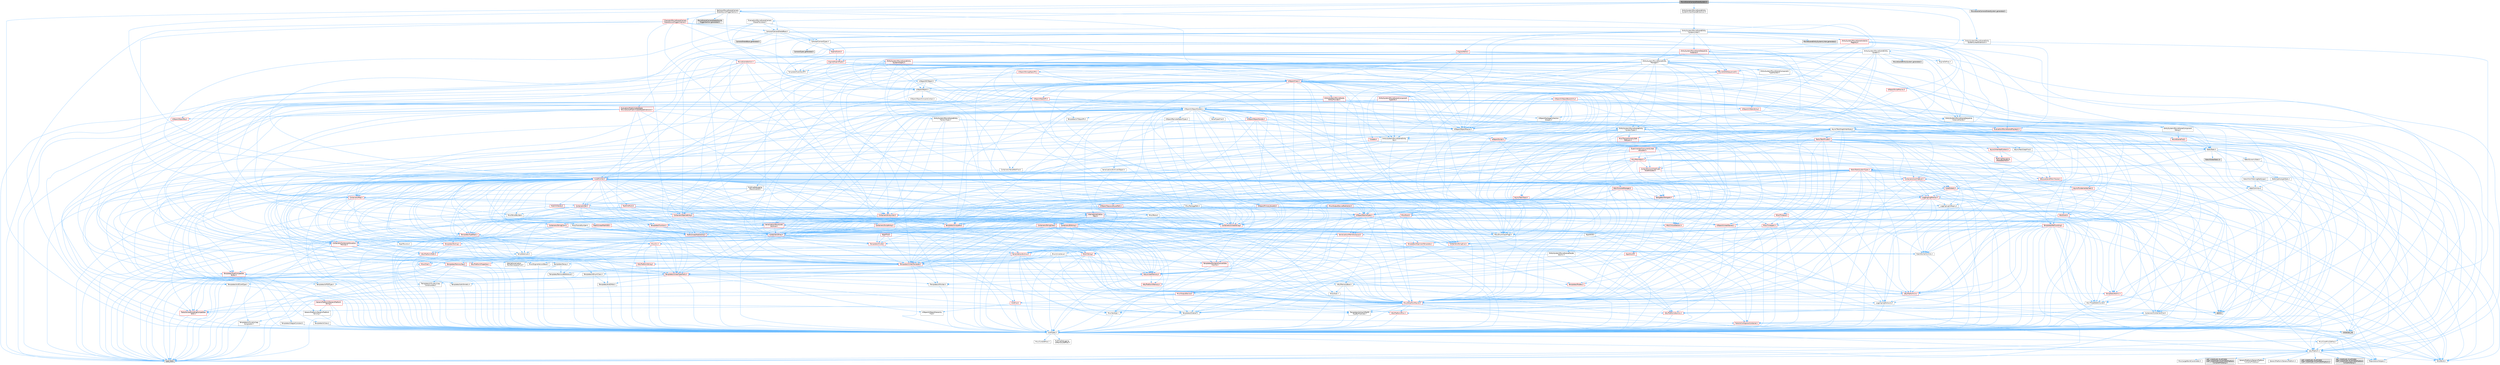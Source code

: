 digraph "MovieSceneCameraShakeSystem.h"
{
 // INTERACTIVE_SVG=YES
 // LATEX_PDF_SIZE
  bgcolor="transparent";
  edge [fontname=Helvetica,fontsize=10,labelfontname=Helvetica,labelfontsize=10];
  node [fontname=Helvetica,fontsize=10,shape=box,height=0.2,width=0.4];
  Node1 [id="Node000001",label="MovieSceneCameraShakeSystem.h",height=0.2,width=0.4,color="gray40", fillcolor="grey60", style="filled", fontcolor="black",tooltip=" "];
  Node1 -> Node2 [id="edge1_Node000001_Node000002",color="steelblue1",style="solid",tooltip=" "];
  Node2 [id="Node000002",label="CoreTypes.h",height=0.2,width=0.4,color="grey40", fillcolor="white", style="filled",URL="$dc/dec/CoreTypes_8h.html",tooltip=" "];
  Node2 -> Node3 [id="edge2_Node000002_Node000003",color="steelblue1",style="solid",tooltip=" "];
  Node3 [id="Node000003",label="HAL/Platform.h",height=0.2,width=0.4,color="grey40", fillcolor="white", style="filled",URL="$d9/dd0/Platform_8h.html",tooltip=" "];
  Node3 -> Node4 [id="edge3_Node000003_Node000004",color="steelblue1",style="solid",tooltip=" "];
  Node4 [id="Node000004",label="Misc/Build.h",height=0.2,width=0.4,color="grey40", fillcolor="white", style="filled",URL="$d3/dbb/Build_8h.html",tooltip=" "];
  Node3 -> Node5 [id="edge4_Node000003_Node000005",color="steelblue1",style="solid",tooltip=" "];
  Node5 [id="Node000005",label="Misc/LargeWorldCoordinates.h",height=0.2,width=0.4,color="grey40", fillcolor="white", style="filled",URL="$d2/dcb/LargeWorldCoordinates_8h.html",tooltip=" "];
  Node3 -> Node6 [id="edge5_Node000003_Node000006",color="steelblue1",style="solid",tooltip=" "];
  Node6 [id="Node000006",label="type_traits",height=0.2,width=0.4,color="grey60", fillcolor="#E0E0E0", style="filled",tooltip=" "];
  Node3 -> Node7 [id="edge6_Node000003_Node000007",color="steelblue1",style="solid",tooltip=" "];
  Node7 [id="Node000007",label="PreprocessorHelpers.h",height=0.2,width=0.4,color="grey40", fillcolor="white", style="filled",URL="$db/ddb/PreprocessorHelpers_8h.html",tooltip=" "];
  Node3 -> Node8 [id="edge7_Node000003_Node000008",color="steelblue1",style="solid",tooltip=" "];
  Node8 [id="Node000008",label="UBT_COMPILED_PLATFORM\l/UBT_COMPILED_PLATFORMPlatform\lCompilerPreSetup.h",height=0.2,width=0.4,color="grey60", fillcolor="#E0E0E0", style="filled",tooltip=" "];
  Node3 -> Node9 [id="edge8_Node000003_Node000009",color="steelblue1",style="solid",tooltip=" "];
  Node9 [id="Node000009",label="GenericPlatform/GenericPlatform\lCompilerPreSetup.h",height=0.2,width=0.4,color="grey40", fillcolor="white", style="filled",URL="$d9/dc8/GenericPlatformCompilerPreSetup_8h.html",tooltip=" "];
  Node3 -> Node10 [id="edge9_Node000003_Node000010",color="steelblue1",style="solid",tooltip=" "];
  Node10 [id="Node000010",label="GenericPlatform/GenericPlatform.h",height=0.2,width=0.4,color="grey40", fillcolor="white", style="filled",URL="$d6/d84/GenericPlatform_8h.html",tooltip=" "];
  Node3 -> Node11 [id="edge10_Node000003_Node000011",color="steelblue1",style="solid",tooltip=" "];
  Node11 [id="Node000011",label="UBT_COMPILED_PLATFORM\l/UBT_COMPILED_PLATFORMPlatform.h",height=0.2,width=0.4,color="grey60", fillcolor="#E0E0E0", style="filled",tooltip=" "];
  Node3 -> Node12 [id="edge11_Node000003_Node000012",color="steelblue1",style="solid",tooltip=" "];
  Node12 [id="Node000012",label="UBT_COMPILED_PLATFORM\l/UBT_COMPILED_PLATFORMPlatform\lCompilerSetup.h",height=0.2,width=0.4,color="grey60", fillcolor="#E0E0E0", style="filled",tooltip=" "];
  Node2 -> Node13 [id="edge12_Node000002_Node000013",color="steelblue1",style="solid",tooltip=" "];
  Node13 [id="Node000013",label="ProfilingDebugging\l/UMemoryDefines.h",height=0.2,width=0.4,color="grey40", fillcolor="white", style="filled",URL="$d2/da2/UMemoryDefines_8h.html",tooltip=" "];
  Node2 -> Node14 [id="edge13_Node000002_Node000014",color="steelblue1",style="solid",tooltip=" "];
  Node14 [id="Node000014",label="Misc/CoreMiscDefines.h",height=0.2,width=0.4,color="grey40", fillcolor="white", style="filled",URL="$da/d38/CoreMiscDefines_8h.html",tooltip=" "];
  Node14 -> Node3 [id="edge14_Node000014_Node000003",color="steelblue1",style="solid",tooltip=" "];
  Node14 -> Node7 [id="edge15_Node000014_Node000007",color="steelblue1",style="solid",tooltip=" "];
  Node2 -> Node15 [id="edge16_Node000002_Node000015",color="steelblue1",style="solid",tooltip=" "];
  Node15 [id="Node000015",label="Misc/CoreDefines.h",height=0.2,width=0.4,color="grey40", fillcolor="white", style="filled",URL="$d3/dd2/CoreDefines_8h.html",tooltip=" "];
  Node1 -> Node16 [id="edge17_Node000001_Node000016",color="steelblue1",style="solid",tooltip=" "];
  Node16 [id="Node000016",label="EntitySystem/MovieSceneEntity\lSystem.h",height=0.2,width=0.4,color="grey40", fillcolor="white", style="filled",URL="$dd/d4b/MovieSceneEntitySystem_8h.html",tooltip=" "];
  Node16 -> Node17 [id="edge18_Node000016_Node000017",color="steelblue1",style="solid",tooltip=" "];
  Node17 [id="Node000017",label="Async/TaskGraphInterfaces.h",height=0.2,width=0.4,color="grey40", fillcolor="white", style="filled",URL="$d2/d4c/TaskGraphInterfaces_8h.html",tooltip=" "];
  Node17 -> Node2 [id="edge19_Node000017_Node000002",color="steelblue1",style="solid",tooltip=" "];
  Node17 -> Node18 [id="edge20_Node000017_Node000018",color="steelblue1",style="solid",tooltip=" "];
  Node18 [id="Node000018",label="Misc/AssertionMacros.h",height=0.2,width=0.4,color="red", fillcolor="#FFF0F0", style="filled",URL="$d0/dfa/AssertionMacros_8h.html",tooltip=" "];
  Node18 -> Node2 [id="edge21_Node000018_Node000002",color="steelblue1",style="solid",tooltip=" "];
  Node18 -> Node3 [id="edge22_Node000018_Node000003",color="steelblue1",style="solid",tooltip=" "];
  Node18 -> Node19 [id="edge23_Node000018_Node000019",color="steelblue1",style="solid",tooltip=" "];
  Node19 [id="Node000019",label="HAL/PlatformMisc.h",height=0.2,width=0.4,color="red", fillcolor="#FFF0F0", style="filled",URL="$d0/df5/PlatformMisc_8h.html",tooltip=" "];
  Node19 -> Node2 [id="edge24_Node000019_Node000002",color="steelblue1",style="solid",tooltip=" "];
  Node18 -> Node7 [id="edge25_Node000018_Node000007",color="steelblue1",style="solid",tooltip=" "];
  Node18 -> Node55 [id="edge26_Node000018_Node000055",color="steelblue1",style="solid",tooltip=" "];
  Node55 [id="Node000055",label="Templates/EnableIf.h",height=0.2,width=0.4,color="grey40", fillcolor="white", style="filled",URL="$d7/d60/EnableIf_8h.html",tooltip=" "];
  Node55 -> Node2 [id="edge27_Node000055_Node000002",color="steelblue1",style="solid",tooltip=" "];
  Node18 -> Node56 [id="edge28_Node000018_Node000056",color="steelblue1",style="solid",tooltip=" "];
  Node56 [id="Node000056",label="Templates/IsArrayOrRefOf\lTypeByPredicate.h",height=0.2,width=0.4,color="grey40", fillcolor="white", style="filled",URL="$d6/da1/IsArrayOrRefOfTypeByPredicate_8h.html",tooltip=" "];
  Node56 -> Node2 [id="edge29_Node000056_Node000002",color="steelblue1",style="solid",tooltip=" "];
  Node18 -> Node59 [id="edge30_Node000018_Node000059",color="steelblue1",style="solid",tooltip=" "];
  Node59 [id="Node000059",label="Traits/IsCharEncodingCompatible\lWith.h",height=0.2,width=0.4,color="red", fillcolor="#FFF0F0", style="filled",URL="$df/dd1/IsCharEncodingCompatibleWith_8h.html",tooltip=" "];
  Node59 -> Node6 [id="edge31_Node000059_Node000006",color="steelblue1",style="solid",tooltip=" "];
  Node18 -> Node61 [id="edge32_Node000018_Node000061",color="steelblue1",style="solid",tooltip=" "];
  Node61 [id="Node000061",label="Misc/VarArgs.h",height=0.2,width=0.4,color="grey40", fillcolor="white", style="filled",URL="$d5/d6f/VarArgs_8h.html",tooltip=" "];
  Node61 -> Node2 [id="edge33_Node000061_Node000002",color="steelblue1",style="solid",tooltip=" "];
  Node18 -> Node68 [id="edge34_Node000018_Node000068",color="steelblue1",style="solid",tooltip=" "];
  Node68 [id="Node000068",label="atomic",height=0.2,width=0.4,color="grey60", fillcolor="#E0E0E0", style="filled",tooltip=" "];
  Node17 -> Node69 [id="edge35_Node000017_Node000069",color="steelblue1",style="solid",tooltip=" "];
  Node69 [id="Node000069",label="Containers/ContainerAllocation\lPolicies.h",height=0.2,width=0.4,color="red", fillcolor="#FFF0F0", style="filled",URL="$d7/dff/ContainerAllocationPolicies_8h.html",tooltip=" "];
  Node69 -> Node2 [id="edge36_Node000069_Node000002",color="steelblue1",style="solid",tooltip=" "];
  Node69 -> Node69 [id="edge37_Node000069_Node000069",color="steelblue1",style="solid",tooltip=" "];
  Node69 -> Node71 [id="edge38_Node000069_Node000071",color="steelblue1",style="solid",tooltip=" "];
  Node71 [id="Node000071",label="HAL/PlatformMath.h",height=0.2,width=0.4,color="red", fillcolor="#FFF0F0", style="filled",URL="$dc/d53/PlatformMath_8h.html",tooltip=" "];
  Node71 -> Node2 [id="edge39_Node000071_Node000002",color="steelblue1",style="solid",tooltip=" "];
  Node69 -> Node90 [id="edge40_Node000069_Node000090",color="steelblue1",style="solid",tooltip=" "];
  Node90 [id="Node000090",label="HAL/UnrealMemory.h",height=0.2,width=0.4,color="red", fillcolor="#FFF0F0", style="filled",URL="$d9/d96/UnrealMemory_8h.html",tooltip=" "];
  Node90 -> Node2 [id="edge41_Node000090_Node000002",color="steelblue1",style="solid",tooltip=" "];
  Node90 -> Node94 [id="edge42_Node000090_Node000094",color="steelblue1",style="solid",tooltip=" "];
  Node94 [id="Node000094",label="HAL/MemoryBase.h",height=0.2,width=0.4,color="grey40", fillcolor="white", style="filled",URL="$d6/d9f/MemoryBase_8h.html",tooltip=" "];
  Node94 -> Node2 [id="edge43_Node000094_Node000002",color="steelblue1",style="solid",tooltip=" "];
  Node94 -> Node48 [id="edge44_Node000094_Node000048",color="steelblue1",style="solid",tooltip=" "];
  Node48 [id="Node000048",label="HAL/PlatformAtomics.h",height=0.2,width=0.4,color="red", fillcolor="#FFF0F0", style="filled",URL="$d3/d36/PlatformAtomics_8h.html",tooltip=" "];
  Node48 -> Node2 [id="edge45_Node000048_Node000002",color="steelblue1",style="solid",tooltip=" "];
  Node94 -> Node31 [id="edge46_Node000094_Node000031",color="steelblue1",style="solid",tooltip=" "];
  Node31 [id="Node000031",label="HAL/PlatformCrt.h",height=0.2,width=0.4,color="red", fillcolor="#FFF0F0", style="filled",URL="$d8/d75/PlatformCrt_8h.html",tooltip=" "];
  Node94 -> Node95 [id="edge47_Node000094_Node000095",color="steelblue1",style="solid",tooltip=" "];
  Node95 [id="Node000095",label="Misc/Exec.h",height=0.2,width=0.4,color="grey40", fillcolor="white", style="filled",URL="$de/ddb/Exec_8h.html",tooltip=" "];
  Node95 -> Node2 [id="edge48_Node000095_Node000002",color="steelblue1",style="solid",tooltip=" "];
  Node95 -> Node18 [id="edge49_Node000095_Node000018",color="steelblue1",style="solid",tooltip=" "];
  Node94 -> Node96 [id="edge50_Node000094_Node000096",color="steelblue1",style="solid",tooltip=" "];
  Node96 [id="Node000096",label="Misc/OutputDevice.h",height=0.2,width=0.4,color="red", fillcolor="#FFF0F0", style="filled",URL="$d7/d32/OutputDevice_8h.html",tooltip=" "];
  Node96 -> Node26 [id="edge51_Node000096_Node000026",color="steelblue1",style="solid",tooltip=" "];
  Node26 [id="Node000026",label="CoreFwd.h",height=0.2,width=0.4,color="red", fillcolor="#FFF0F0", style="filled",URL="$d1/d1e/CoreFwd_8h.html",tooltip=" "];
  Node26 -> Node2 [id="edge52_Node000026_Node000002",color="steelblue1",style="solid",tooltip=" "];
  Node26 -> Node27 [id="edge53_Node000026_Node000027",color="steelblue1",style="solid",tooltip=" "];
  Node27 [id="Node000027",label="Containers/ContainersFwd.h",height=0.2,width=0.4,color="grey40", fillcolor="white", style="filled",URL="$d4/d0a/ContainersFwd_8h.html",tooltip=" "];
  Node27 -> Node3 [id="edge54_Node000027_Node000003",color="steelblue1",style="solid",tooltip=" "];
  Node27 -> Node2 [id="edge55_Node000027_Node000002",color="steelblue1",style="solid",tooltip=" "];
  Node27 -> Node24 [id="edge56_Node000027_Node000024",color="steelblue1",style="solid",tooltip=" "];
  Node24 [id="Node000024",label="Traits/IsContiguousContainer.h",height=0.2,width=0.4,color="red", fillcolor="#FFF0F0", style="filled",URL="$d5/d3c/IsContiguousContainer_8h.html",tooltip=" "];
  Node24 -> Node2 [id="edge57_Node000024_Node000002",color="steelblue1",style="solid",tooltip=" "];
  Node24 -> Node23 [id="edge58_Node000024_Node000023",color="steelblue1",style="solid",tooltip=" "];
  Node23 [id="Node000023",label="initializer_list",height=0.2,width=0.4,color="grey60", fillcolor="#E0E0E0", style="filled",tooltip=" "];
  Node26 -> Node29 [id="edge59_Node000026_Node000029",color="steelblue1",style="solid",tooltip=" "];
  Node29 [id="Node000029",label="UObject/UObjectHierarchy\lFwd.h",height=0.2,width=0.4,color="grey40", fillcolor="white", style="filled",URL="$d3/d13/UObjectHierarchyFwd_8h.html",tooltip=" "];
  Node96 -> Node2 [id="edge60_Node000096_Node000002",color="steelblue1",style="solid",tooltip=" "];
  Node96 -> Node97 [id="edge61_Node000096_Node000097",color="steelblue1",style="solid",tooltip=" "];
  Node97 [id="Node000097",label="Logging/LogVerbosity.h",height=0.2,width=0.4,color="grey40", fillcolor="white", style="filled",URL="$d2/d8f/LogVerbosity_8h.html",tooltip=" "];
  Node97 -> Node2 [id="edge62_Node000097_Node000002",color="steelblue1",style="solid",tooltip=" "];
  Node96 -> Node61 [id="edge63_Node000096_Node000061",color="steelblue1",style="solid",tooltip=" "];
  Node96 -> Node56 [id="edge64_Node000096_Node000056",color="steelblue1",style="solid",tooltip=" "];
  Node96 -> Node59 [id="edge65_Node000096_Node000059",color="steelblue1",style="solid",tooltip=" "];
  Node94 -> Node98 [id="edge66_Node000094_Node000098",color="steelblue1",style="solid",tooltip=" "];
  Node98 [id="Node000098",label="Templates/Atomic.h",height=0.2,width=0.4,color="red", fillcolor="#FFF0F0", style="filled",URL="$d3/d91/Atomic_8h.html",tooltip=" "];
  Node98 -> Node99 [id="edge67_Node000098_Node000099",color="steelblue1",style="solid",tooltip=" "];
  Node99 [id="Node000099",label="HAL/ThreadSafeCounter.h",height=0.2,width=0.4,color="grey40", fillcolor="white", style="filled",URL="$dc/dc9/ThreadSafeCounter_8h.html",tooltip=" "];
  Node99 -> Node2 [id="edge68_Node000099_Node000002",color="steelblue1",style="solid",tooltip=" "];
  Node99 -> Node48 [id="edge69_Node000099_Node000048",color="steelblue1",style="solid",tooltip=" "];
  Node98 -> Node68 [id="edge70_Node000098_Node000068",color="steelblue1",style="solid",tooltip=" "];
  Node90 -> Node104 [id="edge71_Node000090_Node000104",color="steelblue1",style="solid",tooltip=" "];
  Node104 [id="Node000104",label="HAL/PlatformMemory.h",height=0.2,width=0.4,color="red", fillcolor="#FFF0F0", style="filled",URL="$de/d68/PlatformMemory_8h.html",tooltip=" "];
  Node104 -> Node2 [id="edge72_Node000104_Node000002",color="steelblue1",style="solid",tooltip=" "];
  Node90 -> Node78 [id="edge73_Node000090_Node000078",color="steelblue1",style="solid",tooltip=" "];
  Node78 [id="Node000078",label="Templates/IsPointer.h",height=0.2,width=0.4,color="grey40", fillcolor="white", style="filled",URL="$d7/d05/IsPointer_8h.html",tooltip=" "];
  Node78 -> Node2 [id="edge74_Node000078_Node000002",color="steelblue1",style="solid",tooltip=" "];
  Node69 -> Node41 [id="edge75_Node000069_Node000041",color="steelblue1",style="solid",tooltip=" "];
  Node41 [id="Node000041",label="Math/NumericLimits.h",height=0.2,width=0.4,color="grey40", fillcolor="white", style="filled",URL="$df/d1b/NumericLimits_8h.html",tooltip=" "];
  Node41 -> Node2 [id="edge76_Node000041_Node000002",color="steelblue1",style="solid",tooltip=" "];
  Node69 -> Node18 [id="edge77_Node000069_Node000018",color="steelblue1",style="solid",tooltip=" "];
  Node69 -> Node108 [id="edge78_Node000069_Node000108",color="steelblue1",style="solid",tooltip=" "];
  Node108 [id="Node000108",label="Templates/MemoryOps.h",height=0.2,width=0.4,color="red", fillcolor="#FFF0F0", style="filled",URL="$db/dea/MemoryOps_8h.html",tooltip=" "];
  Node108 -> Node2 [id="edge79_Node000108_Node000002",color="steelblue1",style="solid",tooltip=" "];
  Node108 -> Node90 [id="edge80_Node000108_Node000090",color="steelblue1",style="solid",tooltip=" "];
  Node108 -> Node102 [id="edge81_Node000108_Node000102",color="steelblue1",style="solid",tooltip=" "];
  Node102 [id="Node000102",label="Templates/IsTriviallyCopy\lAssignable.h",height=0.2,width=0.4,color="grey40", fillcolor="white", style="filled",URL="$d2/df2/IsTriviallyCopyAssignable_8h.html",tooltip=" "];
  Node102 -> Node2 [id="edge82_Node000102_Node000002",color="steelblue1",style="solid",tooltip=" "];
  Node102 -> Node6 [id="edge83_Node000102_Node000006",color="steelblue1",style="solid",tooltip=" "];
  Node108 -> Node83 [id="edge84_Node000108_Node000083",color="steelblue1",style="solid",tooltip=" "];
  Node83 [id="Node000083",label="Templates/IsTriviallyCopy\lConstructible.h",height=0.2,width=0.4,color="grey40", fillcolor="white", style="filled",URL="$d3/d78/IsTriviallyCopyConstructible_8h.html",tooltip=" "];
  Node83 -> Node2 [id="edge85_Node000083_Node000002",color="steelblue1",style="solid",tooltip=" "];
  Node83 -> Node6 [id="edge86_Node000083_Node000006",color="steelblue1",style="solid",tooltip=" "];
  Node108 -> Node77 [id="edge87_Node000108_Node000077",color="steelblue1",style="solid",tooltip=" "];
  Node77 [id="Node000077",label="Templates/UnrealTypeTraits.h",height=0.2,width=0.4,color="red", fillcolor="#FFF0F0", style="filled",URL="$d2/d2d/UnrealTypeTraits_8h.html",tooltip=" "];
  Node77 -> Node2 [id="edge88_Node000077_Node000002",color="steelblue1",style="solid",tooltip=" "];
  Node77 -> Node78 [id="edge89_Node000077_Node000078",color="steelblue1",style="solid",tooltip=" "];
  Node77 -> Node18 [id="edge90_Node000077_Node000018",color="steelblue1",style="solid",tooltip=" "];
  Node77 -> Node73 [id="edge91_Node000077_Node000073",color="steelblue1",style="solid",tooltip=" "];
  Node73 [id="Node000073",label="Templates/AndOrNot.h",height=0.2,width=0.4,color="grey40", fillcolor="white", style="filled",URL="$db/d0a/AndOrNot_8h.html",tooltip=" "];
  Node73 -> Node2 [id="edge92_Node000073_Node000002",color="steelblue1",style="solid",tooltip=" "];
  Node77 -> Node55 [id="edge93_Node000077_Node000055",color="steelblue1",style="solid",tooltip=" "];
  Node77 -> Node79 [id="edge94_Node000077_Node000079",color="steelblue1",style="solid",tooltip=" "];
  Node79 [id="Node000079",label="Templates/IsArithmetic.h",height=0.2,width=0.4,color="grey40", fillcolor="white", style="filled",URL="$d2/d5d/IsArithmetic_8h.html",tooltip=" "];
  Node79 -> Node2 [id="edge95_Node000079_Node000002",color="steelblue1",style="solid",tooltip=" "];
  Node77 -> Node80 [id="edge96_Node000077_Node000080",color="steelblue1",style="solid",tooltip=" "];
  Node80 [id="Node000080",label="Templates/Models.h",height=0.2,width=0.4,color="red", fillcolor="#FFF0F0", style="filled",URL="$d3/d0c/Models_8h.html",tooltip=" "];
  Node77 -> Node81 [id="edge97_Node000077_Node000081",color="steelblue1",style="solid",tooltip=" "];
  Node81 [id="Node000081",label="Templates/IsPODType.h",height=0.2,width=0.4,color="grey40", fillcolor="white", style="filled",URL="$d7/db1/IsPODType_8h.html",tooltip=" "];
  Node81 -> Node2 [id="edge98_Node000081_Node000002",color="steelblue1",style="solid",tooltip=" "];
  Node77 -> Node82 [id="edge99_Node000077_Node000082",color="steelblue1",style="solid",tooltip=" "];
  Node82 [id="Node000082",label="Templates/IsUECoreType.h",height=0.2,width=0.4,color="grey40", fillcolor="white", style="filled",URL="$d1/db8/IsUECoreType_8h.html",tooltip=" "];
  Node82 -> Node2 [id="edge100_Node000082_Node000002",color="steelblue1",style="solid",tooltip=" "];
  Node82 -> Node6 [id="edge101_Node000082_Node000006",color="steelblue1",style="solid",tooltip=" "];
  Node77 -> Node83 [id="edge102_Node000077_Node000083",color="steelblue1",style="solid",tooltip=" "];
  Node108 -> Node6 [id="edge103_Node000108_Node000006",color="steelblue1",style="solid",tooltip=" "];
  Node69 -> Node87 [id="edge104_Node000069_Node000087",color="steelblue1",style="solid",tooltip=" "];
  Node87 [id="Node000087",label="Templates/TypeCompatible\lBytes.h",height=0.2,width=0.4,color="red", fillcolor="#FFF0F0", style="filled",URL="$df/d0a/TypeCompatibleBytes_8h.html",tooltip=" "];
  Node87 -> Node2 [id="edge105_Node000087_Node000002",color="steelblue1",style="solid",tooltip=" "];
  Node87 -> Node6 [id="edge106_Node000087_Node000006",color="steelblue1",style="solid",tooltip=" "];
  Node69 -> Node6 [id="edge107_Node000069_Node000006",color="steelblue1",style="solid",tooltip=" "];
  Node17 -> Node110 [id="edge108_Node000017_Node000110",color="steelblue1",style="solid",tooltip=" "];
  Node110 [id="Node000110",label="Containers/Array.h",height=0.2,width=0.4,color="red", fillcolor="#FFF0F0", style="filled",URL="$df/dd0/Array_8h.html",tooltip=" "];
  Node110 -> Node2 [id="edge109_Node000110_Node000002",color="steelblue1",style="solid",tooltip=" "];
  Node110 -> Node18 [id="edge110_Node000110_Node000018",color="steelblue1",style="solid",tooltip=" "];
  Node110 -> Node90 [id="edge111_Node000110_Node000090",color="steelblue1",style="solid",tooltip=" "];
  Node110 -> Node77 [id="edge112_Node000110_Node000077",color="steelblue1",style="solid",tooltip=" "];
  Node110 -> Node115 [id="edge113_Node000110_Node000115",color="steelblue1",style="solid",tooltip=" "];
  Node115 [id="Node000115",label="Templates/UnrealTemplate.h",height=0.2,width=0.4,color="red", fillcolor="#FFF0F0", style="filled",URL="$d4/d24/UnrealTemplate_8h.html",tooltip=" "];
  Node115 -> Node2 [id="edge114_Node000115_Node000002",color="steelblue1",style="solid",tooltip=" "];
  Node115 -> Node78 [id="edge115_Node000115_Node000078",color="steelblue1",style="solid",tooltip=" "];
  Node115 -> Node90 [id="edge116_Node000115_Node000090",color="steelblue1",style="solid",tooltip=" "];
  Node115 -> Node77 [id="edge117_Node000115_Node000077",color="steelblue1",style="solid",tooltip=" "];
  Node115 -> Node75 [id="edge118_Node000115_Node000075",color="steelblue1",style="solid",tooltip=" "];
  Node75 [id="Node000075",label="Templates/RemoveReference.h",height=0.2,width=0.4,color="grey40", fillcolor="white", style="filled",URL="$da/dbe/RemoveReference_8h.html",tooltip=" "];
  Node75 -> Node2 [id="edge119_Node000075_Node000002",color="steelblue1",style="solid",tooltip=" "];
  Node115 -> Node87 [id="edge120_Node000115_Node000087",color="steelblue1",style="solid",tooltip=" "];
  Node115 -> Node24 [id="edge121_Node000115_Node000024",color="steelblue1",style="solid",tooltip=" "];
  Node115 -> Node6 [id="edge122_Node000115_Node000006",color="steelblue1",style="solid",tooltip=" "];
  Node110 -> Node69 [id="edge123_Node000110_Node000069",color="steelblue1",style="solid",tooltip=" "];
  Node110 -> Node120 [id="edge124_Node000110_Node000120",color="steelblue1",style="solid",tooltip=" "];
  Node120 [id="Node000120",label="Serialization/Archive.h",height=0.2,width=0.4,color="red", fillcolor="#FFF0F0", style="filled",URL="$d7/d3b/Archive_8h.html",tooltip=" "];
  Node120 -> Node26 [id="edge125_Node000120_Node000026",color="steelblue1",style="solid",tooltip=" "];
  Node120 -> Node2 [id="edge126_Node000120_Node000002",color="steelblue1",style="solid",tooltip=" "];
  Node120 -> Node121 [id="edge127_Node000120_Node000121",color="steelblue1",style="solid",tooltip=" "];
  Node121 [id="Node000121",label="HAL/PlatformProperties.h",height=0.2,width=0.4,color="red", fillcolor="#FFF0F0", style="filled",URL="$d9/db0/PlatformProperties_8h.html",tooltip=" "];
  Node121 -> Node2 [id="edge128_Node000121_Node000002",color="steelblue1",style="solid",tooltip=" "];
  Node120 -> Node124 [id="edge129_Node000120_Node000124",color="steelblue1",style="solid",tooltip=" "];
  Node124 [id="Node000124",label="Internationalization\l/TextNamespaceFwd.h",height=0.2,width=0.4,color="grey40", fillcolor="white", style="filled",URL="$d8/d97/TextNamespaceFwd_8h.html",tooltip=" "];
  Node124 -> Node2 [id="edge130_Node000124_Node000002",color="steelblue1",style="solid",tooltip=" "];
  Node120 -> Node18 [id="edge131_Node000120_Node000018",color="steelblue1",style="solid",tooltip=" "];
  Node120 -> Node4 [id="edge132_Node000120_Node000004",color="steelblue1",style="solid",tooltip=" "];
  Node120 -> Node125 [id="edge133_Node000120_Node000125",color="steelblue1",style="solid",tooltip=" "];
  Node125 [id="Node000125",label="Misc/EngineVersionBase.h",height=0.2,width=0.4,color="grey40", fillcolor="white", style="filled",URL="$d5/d2b/EngineVersionBase_8h.html",tooltip=" "];
  Node125 -> Node2 [id="edge134_Node000125_Node000002",color="steelblue1",style="solid",tooltip=" "];
  Node120 -> Node61 [id="edge135_Node000120_Node000061",color="steelblue1",style="solid",tooltip=" "];
  Node120 -> Node55 [id="edge136_Node000120_Node000055",color="steelblue1",style="solid",tooltip=" "];
  Node120 -> Node56 [id="edge137_Node000120_Node000056",color="steelblue1",style="solid",tooltip=" "];
  Node120 -> Node128 [id="edge138_Node000120_Node000128",color="steelblue1",style="solid",tooltip=" "];
  Node128 [id="Node000128",label="Templates/IsEnumClass.h",height=0.2,width=0.4,color="grey40", fillcolor="white", style="filled",URL="$d7/d15/IsEnumClass_8h.html",tooltip=" "];
  Node128 -> Node2 [id="edge139_Node000128_Node000002",color="steelblue1",style="solid",tooltip=" "];
  Node128 -> Node73 [id="edge140_Node000128_Node000073",color="steelblue1",style="solid",tooltip=" "];
  Node120 -> Node115 [id="edge141_Node000120_Node000115",color="steelblue1",style="solid",tooltip=" "];
  Node120 -> Node59 [id="edge142_Node000120_Node000059",color="steelblue1",style="solid",tooltip=" "];
  Node110 -> Node146 [id="edge143_Node000110_Node000146",color="steelblue1",style="solid",tooltip=" "];
  Node146 [id="Node000146",label="Templates/Invoke.h",height=0.2,width=0.4,color="red", fillcolor="#FFF0F0", style="filled",URL="$d7/deb/Invoke_8h.html",tooltip=" "];
  Node146 -> Node2 [id="edge144_Node000146_Node000002",color="steelblue1",style="solid",tooltip=" "];
  Node146 -> Node115 [id="edge145_Node000146_Node000115",color="steelblue1",style="solid",tooltip=" "];
  Node146 -> Node6 [id="edge146_Node000146_Node000006",color="steelblue1",style="solid",tooltip=" "];
  Node110 -> Node151 [id="edge147_Node000110_Node000151",color="steelblue1",style="solid",tooltip=" "];
  Node151 [id="Node000151",label="Templates/Less.h",height=0.2,width=0.4,color="grey40", fillcolor="white", style="filled",URL="$de/dc8/Less_8h.html",tooltip=" "];
  Node151 -> Node2 [id="edge148_Node000151_Node000002",color="steelblue1",style="solid",tooltip=" "];
  Node151 -> Node115 [id="edge149_Node000151_Node000115",color="steelblue1",style="solid",tooltip=" "];
  Node110 -> Node159 [id="edge150_Node000110_Node000159",color="steelblue1",style="solid",tooltip=" "];
  Node159 [id="Node000159",label="Templates/Sorting.h",height=0.2,width=0.4,color="red", fillcolor="#FFF0F0", style="filled",URL="$d3/d9e/Sorting_8h.html",tooltip=" "];
  Node159 -> Node2 [id="edge151_Node000159_Node000002",color="steelblue1",style="solid",tooltip=" "];
  Node159 -> Node71 [id="edge152_Node000159_Node000071",color="steelblue1",style="solid",tooltip=" "];
  Node159 -> Node151 [id="edge153_Node000159_Node000151",color="steelblue1",style="solid",tooltip=" "];
  Node110 -> Node163 [id="edge154_Node000110_Node000163",color="steelblue1",style="solid",tooltip=" "];
  Node163 [id="Node000163",label="Templates/AlignmentTemplates.h",height=0.2,width=0.4,color="red", fillcolor="#FFF0F0", style="filled",URL="$dd/d32/AlignmentTemplates_8h.html",tooltip=" "];
  Node163 -> Node2 [id="edge155_Node000163_Node000002",color="steelblue1",style="solid",tooltip=" "];
  Node163 -> Node78 [id="edge156_Node000163_Node000078",color="steelblue1",style="solid",tooltip=" "];
  Node110 -> Node6 [id="edge157_Node000110_Node000006",color="steelblue1",style="solid",tooltip=" "];
  Node17 -> Node164 [id="edge158_Node000017_Node000164",color="steelblue1",style="solid",tooltip=" "];
  Node164 [id="Node000164",label="Containers/UnrealString.h",height=0.2,width=0.4,color="red", fillcolor="#FFF0F0", style="filled",URL="$d5/dba/UnrealString_8h.html",tooltip=" "];
  Node17 -> Node168 [id="edge159_Node000017_Node000168",color="steelblue1",style="solid",tooltip=" "];
  Node168 [id="Node000168",label="Templates/Function.h",height=0.2,width=0.4,color="red", fillcolor="#FFF0F0", style="filled",URL="$df/df5/Function_8h.html",tooltip=" "];
  Node168 -> Node2 [id="edge160_Node000168_Node000002",color="steelblue1",style="solid",tooltip=" "];
  Node168 -> Node18 [id="edge161_Node000168_Node000018",color="steelblue1",style="solid",tooltip=" "];
  Node168 -> Node90 [id="edge162_Node000168_Node000090",color="steelblue1",style="solid",tooltip=" "];
  Node168 -> Node77 [id="edge163_Node000168_Node000077",color="steelblue1",style="solid",tooltip=" "];
  Node168 -> Node146 [id="edge164_Node000168_Node000146",color="steelblue1",style="solid",tooltip=" "];
  Node168 -> Node115 [id="edge165_Node000168_Node000115",color="steelblue1",style="solid",tooltip=" "];
  Node168 -> Node162 [id="edge166_Node000168_Node000162",color="steelblue1",style="solid",tooltip=" "];
  Node162 [id="Node000162",label="Math/UnrealMathUtility.h",height=0.2,width=0.4,color="red", fillcolor="#FFF0F0", style="filled",URL="$db/db8/UnrealMathUtility_8h.html",tooltip=" "];
  Node162 -> Node2 [id="edge167_Node000162_Node000002",color="steelblue1",style="solid",tooltip=" "];
  Node162 -> Node18 [id="edge168_Node000162_Node000018",color="steelblue1",style="solid",tooltip=" "];
  Node162 -> Node71 [id="edge169_Node000162_Node000071",color="steelblue1",style="solid",tooltip=" "];
  Node168 -> Node6 [id="edge170_Node000168_Node000006",color="steelblue1",style="solid",tooltip=" "];
  Node17 -> Node170 [id="edge171_Node000017_Node000170",color="steelblue1",style="solid",tooltip=" "];
  Node170 [id="Node000170",label="Delegates/Delegate.h",height=0.2,width=0.4,color="red", fillcolor="#FFF0F0", style="filled",URL="$d4/d80/Delegate_8h.html",tooltip=" "];
  Node170 -> Node2 [id="edge172_Node000170_Node000002",color="steelblue1",style="solid",tooltip=" "];
  Node170 -> Node18 [id="edge173_Node000170_Node000018",color="steelblue1",style="solid",tooltip=" "];
  Node170 -> Node171 [id="edge174_Node000170_Node000171",color="steelblue1",style="solid",tooltip=" "];
  Node171 [id="Node000171",label="UObject/NameTypes.h",height=0.2,width=0.4,color="red", fillcolor="#FFF0F0", style="filled",URL="$d6/d35/NameTypes_8h.html",tooltip=" "];
  Node171 -> Node2 [id="edge175_Node000171_Node000002",color="steelblue1",style="solid",tooltip=" "];
  Node171 -> Node18 [id="edge176_Node000171_Node000018",color="steelblue1",style="solid",tooltip=" "];
  Node171 -> Node90 [id="edge177_Node000171_Node000090",color="steelblue1",style="solid",tooltip=" "];
  Node171 -> Node77 [id="edge178_Node000171_Node000077",color="steelblue1",style="solid",tooltip=" "];
  Node171 -> Node115 [id="edge179_Node000171_Node000115",color="steelblue1",style="solid",tooltip=" "];
  Node171 -> Node164 [id="edge180_Node000171_Node000164",color="steelblue1",style="solid",tooltip=" "];
  Node171 -> Node172 [id="edge181_Node000171_Node000172",color="steelblue1",style="solid",tooltip=" "];
  Node172 [id="Node000172",label="HAL/CriticalSection.h",height=0.2,width=0.4,color="red", fillcolor="#FFF0F0", style="filled",URL="$d6/d90/CriticalSection_8h.html",tooltip=" "];
  Node171 -> Node175 [id="edge182_Node000171_Node000175",color="steelblue1",style="solid",tooltip=" "];
  Node175 [id="Node000175",label="Containers/StringConv.h",height=0.2,width=0.4,color="red", fillcolor="#FFF0F0", style="filled",URL="$d3/ddf/StringConv_8h.html",tooltip=" "];
  Node175 -> Node2 [id="edge183_Node000175_Node000002",color="steelblue1",style="solid",tooltip=" "];
  Node175 -> Node18 [id="edge184_Node000175_Node000018",color="steelblue1",style="solid",tooltip=" "];
  Node175 -> Node69 [id="edge185_Node000175_Node000069",color="steelblue1",style="solid",tooltip=" "];
  Node175 -> Node110 [id="edge186_Node000175_Node000110",color="steelblue1",style="solid",tooltip=" "];
  Node175 -> Node137 [id="edge187_Node000175_Node000137",color="steelblue1",style="solid",tooltip=" "];
  Node137 [id="Node000137",label="Misc/CString.h",height=0.2,width=0.4,color="red", fillcolor="#FFF0F0", style="filled",URL="$d2/d49/CString_8h.html",tooltip=" "];
  Node137 -> Node2 [id="edge188_Node000137_Node000002",color="steelblue1",style="solid",tooltip=" "];
  Node137 -> Node31 [id="edge189_Node000137_Node000031",color="steelblue1",style="solid",tooltip=" "];
  Node137 -> Node92 [id="edge190_Node000137_Node000092",color="steelblue1",style="solid",tooltip=" "];
  Node92 [id="Node000092",label="HAL/PlatformString.h",height=0.2,width=0.4,color="red", fillcolor="#FFF0F0", style="filled",URL="$db/db5/PlatformString_8h.html",tooltip=" "];
  Node92 -> Node2 [id="edge191_Node000092_Node000002",color="steelblue1",style="solid",tooltip=" "];
  Node137 -> Node18 [id="edge192_Node000137_Node000018",color="steelblue1",style="solid",tooltip=" "];
  Node137 -> Node138 [id="edge193_Node000137_Node000138",color="steelblue1",style="solid",tooltip=" "];
  Node138 [id="Node000138",label="Misc/Char.h",height=0.2,width=0.4,color="red", fillcolor="#FFF0F0", style="filled",URL="$d0/d58/Char_8h.html",tooltip=" "];
  Node138 -> Node2 [id="edge194_Node000138_Node000002",color="steelblue1",style="solid",tooltip=" "];
  Node138 -> Node6 [id="edge195_Node000138_Node000006",color="steelblue1",style="solid",tooltip=" "];
  Node137 -> Node61 [id="edge196_Node000137_Node000061",color="steelblue1",style="solid",tooltip=" "];
  Node137 -> Node56 [id="edge197_Node000137_Node000056",color="steelblue1",style="solid",tooltip=" "];
  Node137 -> Node59 [id="edge198_Node000137_Node000059",color="steelblue1",style="solid",tooltip=" "];
  Node175 -> Node115 [id="edge199_Node000175_Node000115",color="steelblue1",style="solid",tooltip=" "];
  Node175 -> Node77 [id="edge200_Node000175_Node000077",color="steelblue1",style="solid",tooltip=" "];
  Node175 -> Node59 [id="edge201_Node000175_Node000059",color="steelblue1",style="solid",tooltip=" "];
  Node175 -> Node24 [id="edge202_Node000175_Node000024",color="steelblue1",style="solid",tooltip=" "];
  Node175 -> Node6 [id="edge203_Node000175_Node000006",color="steelblue1",style="solid",tooltip=" "];
  Node171 -> Node21 [id="edge204_Node000171_Node000021",color="steelblue1",style="solid",tooltip=" "];
  Node21 [id="Node000021",label="Containers/StringFwd.h",height=0.2,width=0.4,color="red", fillcolor="#FFF0F0", style="filled",URL="$df/d37/StringFwd_8h.html",tooltip=" "];
  Node21 -> Node2 [id="edge205_Node000021_Node000002",color="steelblue1",style="solid",tooltip=" "];
  Node21 -> Node24 [id="edge206_Node000021_Node000024",color="steelblue1",style="solid",tooltip=" "];
  Node171 -> Node177 [id="edge207_Node000171_Node000177",color="steelblue1",style="solid",tooltip=" "];
  Node177 [id="Node000177",label="UObject/UnrealNames.h",height=0.2,width=0.4,color="red", fillcolor="#FFF0F0", style="filled",URL="$d8/db1/UnrealNames_8h.html",tooltip=" "];
  Node177 -> Node2 [id="edge208_Node000177_Node000002",color="steelblue1",style="solid",tooltip=" "];
  Node171 -> Node98 [id="edge209_Node000171_Node000098",color="steelblue1",style="solid",tooltip=" "];
  Node171 -> Node131 [id="edge210_Node000171_Node000131",color="steelblue1",style="solid",tooltip=" "];
  Node131 [id="Node000131",label="Serialization/MemoryLayout.h",height=0.2,width=0.4,color="red", fillcolor="#FFF0F0", style="filled",URL="$d7/d66/MemoryLayout_8h.html",tooltip=" "];
  Node131 -> Node21 [id="edge211_Node000131_Node000021",color="steelblue1",style="solid",tooltip=" "];
  Node131 -> Node90 [id="edge212_Node000131_Node000090",color="steelblue1",style="solid",tooltip=" "];
  Node131 -> Node55 [id="edge213_Node000131_Node000055",color="steelblue1",style="solid",tooltip=" "];
  Node131 -> Node80 [id="edge214_Node000131_Node000080",color="steelblue1",style="solid",tooltip=" "];
  Node131 -> Node115 [id="edge215_Node000131_Node000115",color="steelblue1",style="solid",tooltip=" "];
  Node17 -> Node99 [id="edge216_Node000017_Node000099",color="steelblue1",style="solid",tooltip=" "];
  Node17 -> Node244 [id="edge217_Node000017_Node000244",color="steelblue1",style="solid",tooltip=" "];
  Node244 [id="Node000244",label="Containers/LockFreeList.h",height=0.2,width=0.4,color="red", fillcolor="#FFF0F0", style="filled",URL="$d4/de7/LockFreeList_8h.html",tooltip=" "];
  Node244 -> Node110 [id="edge218_Node000244_Node000110",color="steelblue1",style="solid",tooltip=" "];
  Node244 -> Node27 [id="edge219_Node000244_Node000027",color="steelblue1",style="solid",tooltip=" "];
  Node244 -> Node214 [id="edge220_Node000244_Node000214",color="steelblue1",style="solid",tooltip=" "];
  Node214 [id="Node000214",label="CoreGlobals.h",height=0.2,width=0.4,color="red", fillcolor="#FFF0F0", style="filled",URL="$d5/d8c/CoreGlobals_8h.html",tooltip=" "];
  Node214 -> Node164 [id="edge221_Node000214_Node000164",color="steelblue1",style="solid",tooltip=" "];
  Node214 -> Node2 [id="edge222_Node000214_Node000002",color="steelblue1",style="solid",tooltip=" "];
  Node214 -> Node218 [id="edge223_Node000214_Node000218",color="steelblue1",style="solid",tooltip=" "];
  Node218 [id="Node000218",label="Logging/LogMacros.h",height=0.2,width=0.4,color="red", fillcolor="#FFF0F0", style="filled",URL="$d0/d16/LogMacros_8h.html",tooltip=" "];
  Node218 -> Node164 [id="edge224_Node000218_Node000164",color="steelblue1",style="solid",tooltip=" "];
  Node218 -> Node2 [id="edge225_Node000218_Node000002",color="steelblue1",style="solid",tooltip=" "];
  Node218 -> Node7 [id="edge226_Node000218_Node000007",color="steelblue1",style="solid",tooltip=" "];
  Node218 -> Node219 [id="edge227_Node000218_Node000219",color="steelblue1",style="solid",tooltip=" "];
  Node219 [id="Node000219",label="Logging/LogCategory.h",height=0.2,width=0.4,color="grey40", fillcolor="white", style="filled",URL="$d9/d36/LogCategory_8h.html",tooltip=" "];
  Node219 -> Node2 [id="edge228_Node000219_Node000002",color="steelblue1",style="solid",tooltip=" "];
  Node219 -> Node97 [id="edge229_Node000219_Node000097",color="steelblue1",style="solid",tooltip=" "];
  Node219 -> Node171 [id="edge230_Node000219_Node000171",color="steelblue1",style="solid",tooltip=" "];
  Node218 -> Node97 [id="edge231_Node000218_Node000097",color="steelblue1",style="solid",tooltip=" "];
  Node218 -> Node18 [id="edge232_Node000218_Node000018",color="steelblue1",style="solid",tooltip=" "];
  Node218 -> Node4 [id="edge233_Node000218_Node000004",color="steelblue1",style="solid",tooltip=" "];
  Node218 -> Node61 [id="edge234_Node000218_Node000061",color="steelblue1",style="solid",tooltip=" "];
  Node218 -> Node55 [id="edge235_Node000218_Node000055",color="steelblue1",style="solid",tooltip=" "];
  Node218 -> Node56 [id="edge236_Node000218_Node000056",color="steelblue1",style="solid",tooltip=" "];
  Node218 -> Node59 [id="edge237_Node000218_Node000059",color="steelblue1",style="solid",tooltip=" "];
  Node218 -> Node6 [id="edge238_Node000218_Node000006",color="steelblue1",style="solid",tooltip=" "];
  Node214 -> Node4 [id="edge239_Node000214_Node000004",color="steelblue1",style="solid",tooltip=" "];
  Node214 -> Node43 [id="edge240_Node000214_Node000043",color="steelblue1",style="solid",tooltip=" "];
  Node43 [id="Node000043",label="Misc/EnumClassFlags.h",height=0.2,width=0.4,color="grey40", fillcolor="white", style="filled",URL="$d8/de7/EnumClassFlags_8h.html",tooltip=" "];
  Node214 -> Node96 [id="edge241_Node000214_Node000096",color="steelblue1",style="solid",tooltip=" "];
  Node214 -> Node98 [id="edge242_Node000214_Node000098",color="steelblue1",style="solid",tooltip=" "];
  Node214 -> Node171 [id="edge243_Node000214_Node000171",color="steelblue1",style="solid",tooltip=" "];
  Node214 -> Node68 [id="edge244_Node000214_Node000068",color="steelblue1",style="solid",tooltip=" "];
  Node244 -> Node2 [id="edge245_Node000244_Node000002",color="steelblue1",style="solid",tooltip=" "];
  Node244 -> Node48 [id="edge246_Node000244_Node000048",color="steelblue1",style="solid",tooltip=" "];
  Node244 -> Node99 [id="edge247_Node000244_Node000099",color="steelblue1",style="solid",tooltip=" "];
  Node244 -> Node218 [id="edge248_Node000244_Node000218",color="steelblue1",style="solid",tooltip=" "];
  Node244 -> Node18 [id="edge249_Node000244_Node000018",color="steelblue1",style="solid",tooltip=" "];
  Node244 -> Node163 [id="edge250_Node000244_Node000163",color="steelblue1",style="solid",tooltip=" "];
  Node244 -> Node168 [id="edge251_Node000244_Node000168",color="steelblue1",style="solid",tooltip=" "];
  Node244 -> Node68 [id="edge252_Node000244_Node000068",color="steelblue1",style="solid",tooltip=" "];
  Node17 -> Node248 [id="edge253_Node000017_Node000248",color="steelblue1",style="solid",tooltip=" "];
  Node248 [id="Node000248",label="Stats/Stats.h",height=0.2,width=0.4,color="grey40", fillcolor="white", style="filled",URL="$dc/d09/Stats_8h.html",tooltip=" "];
  Node248 -> Node214 [id="edge254_Node000248_Node000214",color="steelblue1",style="solid",tooltip=" "];
  Node248 -> Node2 [id="edge255_Node000248_Node000002",color="steelblue1",style="solid",tooltip=" "];
  Node248 -> Node249 [id="edge256_Node000248_Node000249",color="steelblue1",style="solid",tooltip=" "];
  Node249 [id="Node000249",label="StatsCommon.h",height=0.2,width=0.4,color="grey40", fillcolor="white", style="filled",URL="$df/d16/StatsCommon_8h.html",tooltip=" "];
  Node249 -> Node2 [id="edge257_Node000249_Node000002",color="steelblue1",style="solid",tooltip=" "];
  Node249 -> Node4 [id="edge258_Node000249_Node000004",color="steelblue1",style="solid",tooltip=" "];
  Node249 -> Node43 [id="edge259_Node000249_Node000043",color="steelblue1",style="solid",tooltip=" "];
  Node248 -> Node250 [id="edge260_Node000248_Node000250",color="steelblue1",style="solid",tooltip=" "];
  Node250 [id="Node000250",label="Stats/DynamicStats.h",height=0.2,width=0.4,color="grey40", fillcolor="white", style="filled",URL="$dc/d24/DynamicStats_8h.html",tooltip=" "];
  Node250 -> Node4 [id="edge261_Node000250_Node000004",color="steelblue1",style="solid",tooltip=" "];
  Node250 -> Node251 [id="edge262_Node000250_Node000251",color="steelblue1",style="solid",tooltip=" "];
  Node251 [id="Node000251",label="Stats/LightweightStats.h",height=0.2,width=0.4,color="grey40", fillcolor="white", style="filled",URL="$d5/d66/LightweightStats_8h.html",tooltip=" "];
  Node251 -> Node2 [id="edge263_Node000251_Node000002",color="steelblue1",style="solid",tooltip=" "];
  Node251 -> Node214 [id="edge264_Node000251_Node000214",color="steelblue1",style="solid",tooltip=" "];
  Node251 -> Node4 [id="edge265_Node000251_Node000004",color="steelblue1",style="solid",tooltip=" "];
  Node251 -> Node249 [id="edge266_Node000251_Node000249",color="steelblue1",style="solid",tooltip=" "];
  Node250 -> Node252 [id="edge267_Node000250_Node000252",color="steelblue1",style="solid",tooltip=" "];
  Node252 [id="Node000252",label="Stats/StatsSystemTypes.h",height=0.2,width=0.4,color="red", fillcolor="#FFF0F0", style="filled",URL="$d1/d5a/StatsSystemTypes_8h.html",tooltip=" "];
  Node252 -> Node4 [id="edge268_Node000252_Node000004",color="steelblue1",style="solid",tooltip=" "];
  Node252 -> Node14 [id="edge269_Node000252_Node000014",color="steelblue1",style="solid",tooltip=" "];
  Node252 -> Node110 [id="edge270_Node000252_Node000110",color="steelblue1",style="solid",tooltip=" "];
  Node252 -> Node69 [id="edge271_Node000252_Node000069",color="steelblue1",style="solid",tooltip=" "];
  Node252 -> Node244 [id="edge272_Node000252_Node000244",color="steelblue1",style="solid",tooltip=" "];
  Node252 -> Node164 [id="edge273_Node000252_Node000164",color="steelblue1",style="solid",tooltip=" "];
  Node252 -> Node214 [id="edge274_Node000252_Node000214",color="steelblue1",style="solid",tooltip=" "];
  Node252 -> Node2 [id="edge275_Node000252_Node000002",color="steelblue1",style="solid",tooltip=" "];
  Node252 -> Node170 [id="edge276_Node000252_Node000170",color="steelblue1",style="solid",tooltip=" "];
  Node252 -> Node255 [id="edge277_Node000252_Node000255",color="steelblue1",style="solid",tooltip=" "];
  Node255 [id="Node000255",label="HAL/LowLevelMemTracker.h",height=0.2,width=0.4,color="red", fillcolor="#FFF0F0", style="filled",URL="$d0/d14/LowLevelMemTracker_8h.html",tooltip=" "];
  Node255 -> Node2 [id="edge278_Node000255_Node000002",color="steelblue1",style="solid",tooltip=" "];
  Node252 -> Node31 [id="edge279_Node000252_Node000031",color="steelblue1",style="solid",tooltip=" "];
  Node252 -> Node104 [id="edge280_Node000252_Node000104",color="steelblue1",style="solid",tooltip=" "];
  Node252 -> Node19 [id="edge281_Node000252_Node000019",color="steelblue1",style="solid",tooltip=" "];
  Node252 -> Node99 [id="edge282_Node000252_Node000099",color="steelblue1",style="solid",tooltip=" "];
  Node252 -> Node90 [id="edge283_Node000252_Node000090",color="steelblue1",style="solid",tooltip=" "];
  Node252 -> Node41 [id="edge284_Node000252_Node000041",color="steelblue1",style="solid",tooltip=" "];
  Node252 -> Node18 [id="edge285_Node000252_Node000018",color="steelblue1",style="solid",tooltip=" "];
  Node252 -> Node137 [id="edge286_Node000252_Node000137",color="steelblue1",style="solid",tooltip=" "];
  Node252 -> Node43 [id="edge287_Node000252_Node000043",color="steelblue1",style="solid",tooltip=" "];
  Node252 -> Node249 [id="edge288_Node000252_Node000249",color="steelblue1",style="solid",tooltip=" "];
  Node252 -> Node98 [id="edge289_Node000252_Node000098",color="steelblue1",style="solid",tooltip=" "];
  Node252 -> Node87 [id="edge290_Node000252_Node000087",color="steelblue1",style="solid",tooltip=" "];
  Node252 -> Node206 [id="edge291_Node000252_Node000206",color="steelblue1",style="solid",tooltip=" "];
  Node206 [id="Node000206",label="Templates/UniquePtr.h",height=0.2,width=0.4,color="red", fillcolor="#FFF0F0", style="filled",URL="$de/d1a/UniquePtr_8h.html",tooltip=" "];
  Node206 -> Node2 [id="edge292_Node000206_Node000002",color="steelblue1",style="solid",tooltip=" "];
  Node206 -> Node115 [id="edge293_Node000206_Node000115",color="steelblue1",style="solid",tooltip=" "];
  Node206 -> Node131 [id="edge294_Node000206_Node000131",color="steelblue1",style="solid",tooltip=" "];
  Node206 -> Node6 [id="edge295_Node000206_Node000006",color="steelblue1",style="solid",tooltip=" "];
  Node252 -> Node115 [id="edge296_Node000252_Node000115",color="steelblue1",style="solid",tooltip=" "];
  Node252 -> Node171 [id="edge297_Node000252_Node000171",color="steelblue1",style="solid",tooltip=" "];
  Node252 -> Node177 [id="edge298_Node000252_Node000177",color="steelblue1",style="solid",tooltip=" "];
  Node248 -> Node268 [id="edge299_Node000248_Node000268",color="steelblue1",style="solid",tooltip=" "];
  Node268 [id="Node000268",label="Stats/HitchTrackingStatScope.h",height=0.2,width=0.4,color="grey40", fillcolor="white", style="filled",URL="$d2/d93/HitchTrackingStatScope_8h.html",tooltip=" "];
  Node268 -> Node2 [id="edge300_Node000268_Node000002",color="steelblue1",style="solid",tooltip=" "];
  Node268 -> Node4 [id="edge301_Node000268_Node000004",color="steelblue1",style="solid",tooltip=" "];
  Node268 -> Node249 [id="edge302_Node000268_Node000249",color="steelblue1",style="solid",tooltip=" "];
  Node248 -> Node251 [id="edge303_Node000248_Node000251",color="steelblue1",style="solid",tooltip=" "];
  Node248 -> Node252 [id="edge304_Node000248_Node000252",color="steelblue1",style="solid",tooltip=" "];
  Node248 -> Node269 [id="edge305_Node000248_Node000269",color="steelblue1",style="solid",tooltip=" "];
  Node269 [id="Node000269",label="Stats/GlobalStats.inl",height=0.2,width=0.4,color="grey60", fillcolor="#E0E0E0", style="filled",tooltip=" "];
  Node17 -> Node270 [id="edge306_Node000017_Node000270",color="steelblue1",style="solid",tooltip=" "];
  Node270 [id="Node000270",label="HAL/IConsoleManager.h",height=0.2,width=0.4,color="red", fillcolor="#FFF0F0", style="filled",URL="$dd/d0d/IConsoleManager_8h.html",tooltip=" "];
  Node270 -> Node2 [id="edge307_Node000270_Node000002",color="steelblue1",style="solid",tooltip=" "];
  Node270 -> Node18 [id="edge308_Node000270_Node000018",color="steelblue1",style="solid",tooltip=" "];
  Node270 -> Node115 [id="edge309_Node000270_Node000115",color="steelblue1",style="solid",tooltip=" "];
  Node270 -> Node164 [id="edge310_Node000270_Node000164",color="steelblue1",style="solid",tooltip=" "];
  Node270 -> Node218 [id="edge311_Node000270_Node000218",color="steelblue1",style="solid",tooltip=" "];
  Node270 -> Node170 [id="edge312_Node000270_Node000170",color="steelblue1",style="solid",tooltip=" "];
  Node270 -> Node55 [id="edge313_Node000270_Node000055",color="steelblue1",style="solid",tooltip=" "];
  Node270 -> Node273 [id="edge314_Node000270_Node000273",color="steelblue1",style="solid",tooltip=" "];
  Node273 [id="Node000273",label="Internationalization\l/Text.h",height=0.2,width=0.4,color="red", fillcolor="#FFF0F0", style="filled",URL="$d6/d35/Text_8h.html",tooltip=" "];
  Node273 -> Node2 [id="edge315_Node000273_Node000002",color="steelblue1",style="solid",tooltip=" "];
  Node273 -> Node48 [id="edge316_Node000273_Node000048",color="steelblue1",style="solid",tooltip=" "];
  Node273 -> Node18 [id="edge317_Node000273_Node000018",color="steelblue1",style="solid",tooltip=" "];
  Node273 -> Node43 [id="edge318_Node000273_Node000043",color="steelblue1",style="solid",tooltip=" "];
  Node273 -> Node77 [id="edge319_Node000273_Node000077",color="steelblue1",style="solid",tooltip=" "];
  Node273 -> Node110 [id="edge320_Node000273_Node000110",color="steelblue1",style="solid",tooltip=" "];
  Node273 -> Node164 [id="edge321_Node000273_Node000164",color="steelblue1",style="solid",tooltip=" "];
  Node273 -> Node206 [id="edge322_Node000273_Node000206",color="steelblue1",style="solid",tooltip=" "];
  Node273 -> Node6 [id="edge323_Node000273_Node000006",color="steelblue1",style="solid",tooltip=" "];
  Node17 -> Node287 [id="edge324_Node000017_Node000287",color="steelblue1",style="solid",tooltip=" "];
  Node287 [id="Node000287",label="HAL/Event.h",height=0.2,width=0.4,color="red", fillcolor="#FFF0F0", style="filled",URL="$d6/d8d/Event_8h.html",tooltip=" "];
  Node287 -> Node2 [id="edge325_Node000287_Node000002",color="steelblue1",style="solid",tooltip=" "];
  Node287 -> Node41 [id="edge326_Node000287_Node000041",color="steelblue1",style="solid",tooltip=" "];
  Node287 -> Node288 [id="edge327_Node000287_Node000288",color="steelblue1",style="solid",tooltip=" "];
  Node288 [id="Node000288",label="Misc/Timespan.h",height=0.2,width=0.4,color="red", fillcolor="#FFF0F0", style="filled",URL="$da/dd9/Timespan_8h.html",tooltip=" "];
  Node288 -> Node2 [id="edge328_Node000288_Node000002",color="steelblue1",style="solid",tooltip=" "];
  Node288 -> Node162 [id="edge329_Node000288_Node000162",color="steelblue1",style="solid",tooltip=" "];
  Node288 -> Node18 [id="edge330_Node000288_Node000018",color="steelblue1",style="solid",tooltip=" "];
  Node287 -> Node98 [id="edge331_Node000287_Node000098",color="steelblue1",style="solid",tooltip=" "];
  Node17 -> Node255 [id="edge332_Node000017_Node000255",color="steelblue1",style="solid",tooltip=" "];
  Node17 -> Node281 [id="edge333_Node000017_Node000281",color="steelblue1",style="solid",tooltip=" "];
  Node281 [id="Node000281",label="Templates/RefCounting.h",height=0.2,width=0.4,color="red", fillcolor="#FFF0F0", style="filled",URL="$d4/d7e/RefCounting_8h.html",tooltip=" "];
  Node281 -> Node2 [id="edge334_Node000281_Node000002",color="steelblue1",style="solid",tooltip=" "];
  Node281 -> Node48 [id="edge335_Node000281_Node000048",color="steelblue1",style="solid",tooltip=" "];
  Node281 -> Node7 [id="edge336_Node000281_Node000007",color="steelblue1",style="solid",tooltip=" "];
  Node281 -> Node99 [id="edge337_Node000281_Node000099",color="steelblue1",style="solid",tooltip=" "];
  Node281 -> Node18 [id="edge338_Node000281_Node000018",color="steelblue1",style="solid",tooltip=" "];
  Node281 -> Node4 [id="edge339_Node000281_Node000004",color="steelblue1",style="solid",tooltip=" "];
  Node281 -> Node120 [id="edge340_Node000281_Node000120",color="steelblue1",style="solid",tooltip=" "];
  Node281 -> Node131 [id="edge341_Node000281_Node000131",color="steelblue1",style="solid",tooltip=" "];
  Node281 -> Node135 [id="edge342_Node000281_Node000135",color="steelblue1",style="solid",tooltip=" "];
  Node135 [id="Node000135",label="Templates/TypeHash.h",height=0.2,width=0.4,color="red", fillcolor="#FFF0F0", style="filled",URL="$d1/d62/TypeHash_8h.html",tooltip=" "];
  Node135 -> Node2 [id="edge343_Node000135_Node000002",color="steelblue1",style="solid",tooltip=" "];
  Node135 -> Node136 [id="edge344_Node000135_Node000136",color="steelblue1",style="solid",tooltip=" "];
  Node136 [id="Node000136",label="Misc/Crc.h",height=0.2,width=0.4,color="red", fillcolor="#FFF0F0", style="filled",URL="$d4/dd2/Crc_8h.html",tooltip=" "];
  Node136 -> Node2 [id="edge345_Node000136_Node000002",color="steelblue1",style="solid",tooltip=" "];
  Node136 -> Node92 [id="edge346_Node000136_Node000092",color="steelblue1",style="solid",tooltip=" "];
  Node136 -> Node18 [id="edge347_Node000136_Node000018",color="steelblue1",style="solid",tooltip=" "];
  Node136 -> Node137 [id="edge348_Node000136_Node000137",color="steelblue1",style="solid",tooltip=" "];
  Node136 -> Node138 [id="edge349_Node000136_Node000138",color="steelblue1",style="solid",tooltip=" "];
  Node136 -> Node77 [id="edge350_Node000136_Node000077",color="steelblue1",style="solid",tooltip=" "];
  Node135 -> Node6 [id="edge351_Node000135_Node000006",color="steelblue1",style="solid",tooltip=" "];
  Node281 -> Node115 [id="edge352_Node000281_Node000115",color="steelblue1",style="solid",tooltip=" "];
  Node281 -> Node68 [id="edge353_Node000281_Node000068",color="steelblue1",style="solid",tooltip=" "];
  Node281 -> Node6 [id="edge354_Node000281_Node000006",color="steelblue1",style="solid",tooltip=" "];
  Node17 -> Node290 [id="edge355_Node000017_Node000290",color="steelblue1",style="solid",tooltip=" "];
  Node290 [id="Node000290",label="Containers/LockFreeFixed\lSizeAllocator.h",height=0.2,width=0.4,color="red", fillcolor="#FFF0F0", style="filled",URL="$d1/d08/LockFreeFixedSizeAllocator_8h.html",tooltip=" "];
  Node290 -> Node18 [id="edge356_Node000290_Node000018",color="steelblue1",style="solid",tooltip=" "];
  Node290 -> Node90 [id="edge357_Node000290_Node000090",color="steelblue1",style="solid",tooltip=" "];
  Node290 -> Node244 [id="edge358_Node000290_Node000244",color="steelblue1",style="solid",tooltip=" "];
  Node17 -> Node291 [id="edge359_Node000017_Node000291",color="steelblue1",style="solid",tooltip=" "];
  Node291 [id="Node000291",label="Experimental/ConcurrentLinear\lAllocator.h",height=0.2,width=0.4,color="red", fillcolor="#FFF0F0", style="filled",URL="$d7/d84/ConcurrentLinearAllocator_8h.html",tooltip=" "];
  Node291 -> Node68 [id="edge360_Node000291_Node000068",color="steelblue1",style="solid",tooltip=" "];
  Node291 -> Node6 [id="edge361_Node000291_Node000006",color="steelblue1",style="solid",tooltip=" "];
  Node291 -> Node90 [id="edge362_Node000291_Node000090",color="steelblue1",style="solid",tooltip=" "];
  Node291 -> Node255 [id="edge363_Node000291_Node000255",color="steelblue1",style="solid",tooltip=" "];
  Node291 -> Node206 [id="edge364_Node000291_Node000206",color="steelblue1",style="solid",tooltip=" "];
  Node291 -> Node77 [id="edge365_Node000291_Node000077",color="steelblue1",style="solid",tooltip=" "];
  Node291 -> Node290 [id="edge366_Node000291_Node000290",color="steelblue1",style="solid",tooltip=" "];
  Node291 -> Node304 [id="edge367_Node000291_Node000304",color="steelblue1",style="solid",tooltip=" "];
  Node304 [id="Node000304",label="Misc/MemStack.h",height=0.2,width=0.4,color="red", fillcolor="#FFF0F0", style="filled",URL="$d7/de0/MemStack_8h.html",tooltip=" "];
  Node304 -> Node69 [id="edge368_Node000304_Node000069",color="steelblue1",style="solid",tooltip=" "];
  Node304 -> Node290 [id="edge369_Node000304_Node000290",color="steelblue1",style="solid",tooltip=" "];
  Node304 -> Node214 [id="edge370_Node000304_Node000214",color="steelblue1",style="solid",tooltip=" "];
  Node304 -> Node2 [id="edge371_Node000304_Node000002",color="steelblue1",style="solid",tooltip=" "];
  Node304 -> Node94 [id="edge372_Node000304_Node000094",color="steelblue1",style="solid",tooltip=" "];
  Node304 -> Node31 [id="edge373_Node000304_Node000031",color="steelblue1",style="solid",tooltip=" "];
  Node304 -> Node99 [id="edge374_Node000304_Node000099",color="steelblue1",style="solid",tooltip=" "];
  Node304 -> Node90 [id="edge375_Node000304_Node000090",color="steelblue1",style="solid",tooltip=" "];
  Node304 -> Node162 [id="edge376_Node000304_Node000162",color="steelblue1",style="solid",tooltip=" "];
  Node304 -> Node18 [id="edge377_Node000304_Node000018",color="steelblue1",style="solid",tooltip=" "];
  Node304 -> Node4 [id="edge378_Node000304_Node000004",color="steelblue1",style="solid",tooltip=" "];
  Node304 -> Node163 [id="edge379_Node000304_Node000163",color="steelblue1",style="solid",tooltip=" "];
  Node304 -> Node115 [id="edge380_Node000304_Node000115",color="steelblue1",style="solid",tooltip=" "];
  Node17 -> Node304 [id="edge381_Node000017_Node000304",color="steelblue1",style="solid",tooltip=" "];
  Node17 -> Node307 [id="edge382_Node000017_Node000307",color="steelblue1",style="solid",tooltip=" "];
  Node307 [id="Node000307",label="Misc/Timeout.h",height=0.2,width=0.4,color="red", fillcolor="#FFF0F0", style="filled",URL="$dd/d01/Timeout_8h.html",tooltip=" "];
  Node307 -> Node288 [id="edge383_Node000307_Node000288",color="steelblue1",style="solid",tooltip=" "];
  Node307 -> Node162 [id="edge384_Node000307_Node000162",color="steelblue1",style="solid",tooltip=" "];
  Node307 -> Node2 [id="edge385_Node000307_Node000002",color="steelblue1",style="solid",tooltip=" "];
  Node17 -> Node98 [id="edge386_Node000017_Node000098",color="steelblue1",style="solid",tooltip=" "];
  Node17 -> Node80 [id="edge387_Node000017_Node000080",color="steelblue1",style="solid",tooltip=" "];
  Node17 -> Node308 [id="edge388_Node000017_Node000308",color="steelblue1",style="solid",tooltip=" "];
  Node308 [id="Node000308",label="ProfilingDebugging\l/MetadataTrace.h",height=0.2,width=0.4,color="red", fillcolor="#FFF0F0", style="filled",URL="$de/d19/MetadataTrace_8h.html",tooltip=" "];
  Node17 -> Node311 [id="edge389_Node000017_Node000311",color="steelblue1",style="solid",tooltip=" "];
  Node311 [id="Node000311",label="Async/Fundamental/Task.h",height=0.2,width=0.4,color="red", fillcolor="#FFF0F0", style="filled",URL="$d6/d93/Async_2Fundamental_2Task_8h.html",tooltip=" "];
  Node311 -> Node218 [id="edge390_Node000311_Node000218",color="steelblue1",style="solid",tooltip=" "];
  Node311 -> Node43 [id="edge391_Node000311_Node000043",color="steelblue1",style="solid",tooltip=" "];
  Node311 -> Node287 [id="edge392_Node000311_Node000287",color="steelblue1",style="solid",tooltip=" "];
  Node311 -> Node2 [id="edge393_Node000311_Node000002",color="steelblue1",style="solid",tooltip=" "];
  Node311 -> Node68 [id="edge394_Node000311_Node000068",color="steelblue1",style="solid",tooltip=" "];
  Node17 -> Node280 [id="edge395_Node000017_Node000280",color="steelblue1",style="solid",tooltip=" "];
  Node280 [id="Node000280",label="Async/TaskGraphFwd.h",height=0.2,width=0.4,color="grey40", fillcolor="white", style="filled",URL="$d8/d71/TaskGraphFwd_8h.html",tooltip=" "];
  Node280 -> Node281 [id="edge396_Node000280_Node000281",color="steelblue1",style="solid",tooltip=" "];
  Node17 -> Node316 [id="edge397_Node000017_Node000316",color="steelblue1",style="solid",tooltip=" "];
  Node316 [id="Node000316",label="Async/TaskTrace.h",height=0.2,width=0.4,color="red", fillcolor="#FFF0F0", style="filled",URL="$d5/dad/TaskTrace_8h.html",tooltip=" "];
  Node316 -> Node110 [id="edge398_Node000316_Node000110",color="steelblue1",style="solid",tooltip=" "];
  Node316 -> Node3 [id="edge399_Node000316_Node000003",color="steelblue1",style="solid",tooltip=" "];
  Node17 -> Node317 [id="edge400_Node000017_Node000317",color="steelblue1",style="solid",tooltip=" "];
  Node317 [id="Node000317",label="Tasks/TaskPrivate.h",height=0.2,width=0.4,color="red", fillcolor="#FFF0F0", style="filled",URL="$d0/d89/TaskPrivate_8h.html",tooltip=" "];
  Node317 -> Node311 [id="edge401_Node000317_Node000311",color="steelblue1",style="solid",tooltip=" "];
  Node317 -> Node280 [id="edge402_Node000317_Node000280",color="steelblue1",style="solid",tooltip=" "];
  Node317 -> Node316 [id="edge403_Node000317_Node000316",color="steelblue1",style="solid",tooltip=" "];
  Node317 -> Node110 [id="edge404_Node000317_Node000110",color="steelblue1",style="solid",tooltip=" "];
  Node317 -> Node290 [id="edge405_Node000317_Node000290",color="steelblue1",style="solid",tooltip=" "];
  Node317 -> Node244 [id="edge406_Node000317_Node000244",color="steelblue1",style="solid",tooltip=" "];
  Node317 -> Node214 [id="edge407_Node000317_Node000214",color="steelblue1",style="solid",tooltip=" "];
  Node317 -> Node2 [id="edge408_Node000317_Node000002",color="steelblue1",style="solid",tooltip=" "];
  Node317 -> Node291 [id="edge409_Node000317_Node000291",color="steelblue1",style="solid",tooltip=" "];
  Node317 -> Node287 [id="edge410_Node000317_Node000287",color="steelblue1",style="solid",tooltip=" "];
  Node317 -> Node219 [id="edge411_Node000317_Node000219",color="steelblue1",style="solid",tooltip=" "];
  Node317 -> Node218 [id="edge412_Node000317_Node000218",color="steelblue1",style="solid",tooltip=" "];
  Node317 -> Node41 [id="edge413_Node000317_Node000041",color="steelblue1",style="solid",tooltip=" "];
  Node317 -> Node162 [id="edge414_Node000317_Node000162",color="steelblue1",style="solid",tooltip=" "];
  Node317 -> Node18 [id="edge415_Node000317_Node000018",color="steelblue1",style="solid",tooltip=" "];
  Node317 -> Node307 [id="edge416_Node000317_Node000307",color="steelblue1",style="solid",tooltip=" "];
  Node317 -> Node288 [id="edge417_Node000317_Node000288",color="steelblue1",style="solid",tooltip=" "];
  Node317 -> Node55 [id="edge418_Node000317_Node000055",color="steelblue1",style="solid",tooltip=" "];
  Node317 -> Node146 [id="edge419_Node000317_Node000146",color="steelblue1",style="solid",tooltip=" "];
  Node317 -> Node108 [id="edge420_Node000317_Node000108",color="steelblue1",style="solid",tooltip=" "];
  Node317 -> Node281 [id="edge421_Node000317_Node000281",color="steelblue1",style="solid",tooltip=" "];
  Node317 -> Node87 [id="edge422_Node000317_Node000087",color="steelblue1",style="solid",tooltip=" "];
  Node317 -> Node115 [id="edge423_Node000317_Node000115",color="steelblue1",style="solid",tooltip=" "];
  Node317 -> Node77 [id="edge424_Node000317_Node000077",color="steelblue1",style="solid",tooltip=" "];
  Node317 -> Node406 [id="edge425_Node000317_Node000406",color="steelblue1",style="solid",tooltip=" "];
  Node406 [id="Node000406",label="Async/InheritedContext.h",height=0.2,width=0.4,color="red", fillcolor="#FFF0F0", style="filled",URL="$dc/d6a/InheritedContext_8h.html",tooltip=" "];
  Node406 -> Node255 [id="edge426_Node000406_Node000255",color="steelblue1",style="solid",tooltip=" "];
  Node406 -> Node308 [id="edge427_Node000406_Node000308",color="steelblue1",style="solid",tooltip=" "];
  Node317 -> Node68 [id="edge428_Node000317_Node000068",color="steelblue1",style="solid",tooltip=" "];
  Node317 -> Node6 [id="edge429_Node000317_Node000006",color="steelblue1",style="solid",tooltip=" "];
  Node17 -> Node406 [id="edge430_Node000017_Node000406",color="steelblue1",style="solid",tooltip=" "];
  Node16 -> Node407 [id="edge431_Node000016_Node000407",color="steelblue1",style="solid",tooltip=" "];
  Node407 [id="Node000407",label="EntitySystem/MovieSceneEntity\lIDs.h",height=0.2,width=0.4,color="grey40", fillcolor="white", style="filled",URL="$db/d36/MovieSceneEntityIDs_8h.html",tooltip=" "];
  Node407 -> Node193 [id="edge432_Node000407_Node000193",color="steelblue1",style="solid",tooltip=" "];
  Node193 [id="Node000193",label="Containers/BitArray.h",height=0.2,width=0.4,color="red", fillcolor="#FFF0F0", style="filled",URL="$d1/de4/BitArray_8h.html",tooltip=" "];
  Node193 -> Node69 [id="edge433_Node000193_Node000069",color="steelblue1",style="solid",tooltip=" "];
  Node193 -> Node2 [id="edge434_Node000193_Node000002",color="steelblue1",style="solid",tooltip=" "];
  Node193 -> Node48 [id="edge435_Node000193_Node000048",color="steelblue1",style="solid",tooltip=" "];
  Node193 -> Node90 [id="edge436_Node000193_Node000090",color="steelblue1",style="solid",tooltip=" "];
  Node193 -> Node162 [id="edge437_Node000193_Node000162",color="steelblue1",style="solid",tooltip=" "];
  Node193 -> Node18 [id="edge438_Node000193_Node000018",color="steelblue1",style="solid",tooltip=" "];
  Node193 -> Node43 [id="edge439_Node000193_Node000043",color="steelblue1",style="solid",tooltip=" "];
  Node193 -> Node120 [id="edge440_Node000193_Node000120",color="steelblue1",style="solid",tooltip=" "];
  Node193 -> Node131 [id="edge441_Node000193_Node000131",color="steelblue1",style="solid",tooltip=" "];
  Node193 -> Node55 [id="edge442_Node000193_Node000055",color="steelblue1",style="solid",tooltip=" "];
  Node193 -> Node146 [id="edge443_Node000193_Node000146",color="steelblue1",style="solid",tooltip=" "];
  Node193 -> Node115 [id="edge444_Node000193_Node000115",color="steelblue1",style="solid",tooltip=" "];
  Node193 -> Node77 [id="edge445_Node000193_Node000077",color="steelblue1",style="solid",tooltip=" "];
  Node407 -> Node69 [id="edge446_Node000407_Node000069",color="steelblue1",style="solid",tooltip=" "];
  Node407 -> Node2 [id="edge447_Node000407_Node000002",color="steelblue1",style="solid",tooltip=" "];
  Node407 -> Node18 [id="edge448_Node000407_Node000018",color="steelblue1",style="solid",tooltip=" "];
  Node407 -> Node301 [id="edge449_Node000407_Node000301",color="steelblue1",style="solid",tooltip=" "];
  Node301 [id="Node000301",label="Misc/Guid.h",height=0.2,width=0.4,color="red", fillcolor="#FFF0F0", style="filled",URL="$d6/d2a/Guid_8h.html",tooltip=" "];
  Node301 -> Node21 [id="edge450_Node000301_Node000021",color="steelblue1",style="solid",tooltip=" "];
  Node301 -> Node164 [id="edge451_Node000301_Node000164",color="steelblue1",style="solid",tooltip=" "];
  Node301 -> Node2 [id="edge452_Node000301_Node000002",color="steelblue1",style="solid",tooltip=" "];
  Node301 -> Node7 [id="edge453_Node000301_Node000007",color="steelblue1",style="solid",tooltip=" "];
  Node301 -> Node18 [id="edge454_Node000301_Node000018",color="steelblue1",style="solid",tooltip=" "];
  Node301 -> Node136 [id="edge455_Node000301_Node000136",color="steelblue1",style="solid",tooltip=" "];
  Node301 -> Node120 [id="edge456_Node000301_Node000120",color="steelblue1",style="solid",tooltip=" "];
  Node301 -> Node131 [id="edge457_Node000301_Node000131",color="steelblue1",style="solid",tooltip=" "];
  Node301 -> Node194 [id="edge458_Node000301_Node000194",color="steelblue1",style="solid",tooltip=" "];
  Node194 [id="Node000194",label="Serialization/Structured\lArchive.h",height=0.2,width=0.4,color="red", fillcolor="#FFF0F0", style="filled",URL="$d9/d1e/StructuredArchive_8h.html",tooltip=" "];
  Node194 -> Node110 [id="edge459_Node000194_Node000110",color="steelblue1",style="solid",tooltip=" "];
  Node194 -> Node69 [id="edge460_Node000194_Node000069",color="steelblue1",style="solid",tooltip=" "];
  Node194 -> Node2 [id="edge461_Node000194_Node000002",color="steelblue1",style="solid",tooltip=" "];
  Node194 -> Node4 [id="edge462_Node000194_Node000004",color="steelblue1",style="solid",tooltip=" "];
  Node194 -> Node120 [id="edge463_Node000194_Node000120",color="steelblue1",style="solid",tooltip=" "];
  Node407 -> Node135 [id="edge464_Node000407_Node000135",color="steelblue1",style="solid",tooltip=" "];
  Node407 -> Node23 [id="edge465_Node000407_Node000023",color="steelblue1",style="solid",tooltip=" "];
  Node16 -> Node408 [id="edge466_Node000016_Node000408",color="steelblue1",style="solid",tooltip=" "];
  Node408 [id="Node000408",label="EntitySystem/MovieSceneEntity\lManager.h",height=0.2,width=0.4,color="grey40", fillcolor="white", style="filled",URL="$d5/d5b/MovieSceneEntityManager_8h.html",tooltip=" "];
  Node408 -> Node409 [id="edge467_Node000408_Node000409",color="steelblue1",style="solid",tooltip=" "];
  Node409 [id="Node000409",label="Algo/AllOf.h",height=0.2,width=0.4,color="grey40", fillcolor="white", style="filled",URL="$db/d85/AllOf_8h.html",tooltip=" "];
  Node409 -> Node2 [id="edge468_Node000409_Node000002",color="steelblue1",style="solid",tooltip=" "];
  Node409 -> Node146 [id="edge469_Node000409_Node000146",color="steelblue1",style="solid",tooltip=" "];
  Node408 -> Node410 [id="edge470_Node000408_Node000410",color="steelblue1",style="solid",tooltip=" "];
  Node410 [id="Node000410",label="Algo/AnyOf.h",height=0.2,width=0.4,color="red", fillcolor="#FFF0F0", style="filled",URL="$d9/dcd/Algo_2AnyOf_8h.html",tooltip=" "];
  Node410 -> Node2 [id="edge471_Node000410_Node000002",color="steelblue1",style="solid",tooltip=" "];
  Node410 -> Node115 [id="edge472_Node000410_Node000115",color="steelblue1",style="solid",tooltip=" "];
  Node408 -> Node17 [id="edge473_Node000408_Node000017",color="steelblue1",style="solid",tooltip=" "];
  Node408 -> Node110 [id="edge474_Node000408_Node000110",color="steelblue1",style="solid",tooltip=" "];
  Node408 -> Node182 [id="edge475_Node000408_Node000182",color="steelblue1",style="solid",tooltip=" "];
  Node182 [id="Node000182",label="Containers/ArrayView.h",height=0.2,width=0.4,color="red", fillcolor="#FFF0F0", style="filled",URL="$d7/df4/ArrayView_8h.html",tooltip=" "];
  Node182 -> Node2 [id="edge476_Node000182_Node000002",color="steelblue1",style="solid",tooltip=" "];
  Node182 -> Node27 [id="edge477_Node000182_Node000027",color="steelblue1",style="solid",tooltip=" "];
  Node182 -> Node18 [id="edge478_Node000182_Node000018",color="steelblue1",style="solid",tooltip=" "];
  Node182 -> Node146 [id="edge479_Node000182_Node000146",color="steelblue1",style="solid",tooltip=" "];
  Node182 -> Node77 [id="edge480_Node000182_Node000077",color="steelblue1",style="solid",tooltip=" "];
  Node182 -> Node110 [id="edge481_Node000182_Node000110",color="steelblue1",style="solid",tooltip=" "];
  Node182 -> Node162 [id="edge482_Node000182_Node000162",color="steelblue1",style="solid",tooltip=" "];
  Node182 -> Node6 [id="edge483_Node000182_Node000006",color="steelblue1",style="solid",tooltip=" "];
  Node408 -> Node193 [id="edge484_Node000408_Node000193",color="steelblue1",style="solid",tooltip=" "];
  Node408 -> Node187 [id="edge485_Node000408_Node000187",color="steelblue1",style="solid",tooltip=" "];
  Node187 [id="Node000187",label="Containers/Map.h",height=0.2,width=0.4,color="red", fillcolor="#FFF0F0", style="filled",URL="$df/d79/Map_8h.html",tooltip=" "];
  Node187 -> Node2 [id="edge486_Node000187_Node000002",color="steelblue1",style="solid",tooltip=" "];
  Node187 -> Node188 [id="edge487_Node000187_Node000188",color="steelblue1",style="solid",tooltip=" "];
  Node188 [id="Node000188",label="Algo/Reverse.h",height=0.2,width=0.4,color="grey40", fillcolor="white", style="filled",URL="$d5/d93/Reverse_8h.html",tooltip=" "];
  Node188 -> Node2 [id="edge488_Node000188_Node000002",color="steelblue1",style="solid",tooltip=" "];
  Node188 -> Node115 [id="edge489_Node000188_Node000115",color="steelblue1",style="solid",tooltip=" "];
  Node187 -> Node189 [id="edge490_Node000187_Node000189",color="steelblue1",style="solid",tooltip=" "];
  Node189 [id="Node000189",label="Containers/Set.h",height=0.2,width=0.4,color="red", fillcolor="#FFF0F0", style="filled",URL="$d4/d45/Set_8h.html",tooltip=" "];
  Node189 -> Node69 [id="edge491_Node000189_Node000069",color="steelblue1",style="solid",tooltip=" "];
  Node189 -> Node191 [id="edge492_Node000189_Node000191",color="steelblue1",style="solid",tooltip=" "];
  Node191 [id="Node000191",label="Containers/SparseArray.h",height=0.2,width=0.4,color="red", fillcolor="#FFF0F0", style="filled",URL="$d5/dbf/SparseArray_8h.html",tooltip=" "];
  Node191 -> Node2 [id="edge493_Node000191_Node000002",color="steelblue1",style="solid",tooltip=" "];
  Node191 -> Node18 [id="edge494_Node000191_Node000018",color="steelblue1",style="solid",tooltip=" "];
  Node191 -> Node90 [id="edge495_Node000191_Node000090",color="steelblue1",style="solid",tooltip=" "];
  Node191 -> Node77 [id="edge496_Node000191_Node000077",color="steelblue1",style="solid",tooltip=" "];
  Node191 -> Node115 [id="edge497_Node000191_Node000115",color="steelblue1",style="solid",tooltip=" "];
  Node191 -> Node69 [id="edge498_Node000191_Node000069",color="steelblue1",style="solid",tooltip=" "];
  Node191 -> Node151 [id="edge499_Node000191_Node000151",color="steelblue1",style="solid",tooltip=" "];
  Node191 -> Node110 [id="edge500_Node000191_Node000110",color="steelblue1",style="solid",tooltip=" "];
  Node191 -> Node162 [id="edge501_Node000191_Node000162",color="steelblue1",style="solid",tooltip=" "];
  Node191 -> Node192 [id="edge502_Node000191_Node000192",color="steelblue1",style="solid",tooltip=" "];
  Node192 [id="Node000192",label="Containers/ScriptArray.h",height=0.2,width=0.4,color="red", fillcolor="#FFF0F0", style="filled",URL="$dc/daf/ScriptArray_8h.html",tooltip=" "];
  Node192 -> Node2 [id="edge503_Node000192_Node000002",color="steelblue1",style="solid",tooltip=" "];
  Node192 -> Node18 [id="edge504_Node000192_Node000018",color="steelblue1",style="solid",tooltip=" "];
  Node192 -> Node90 [id="edge505_Node000192_Node000090",color="steelblue1",style="solid",tooltip=" "];
  Node192 -> Node69 [id="edge506_Node000192_Node000069",color="steelblue1",style="solid",tooltip=" "];
  Node192 -> Node110 [id="edge507_Node000192_Node000110",color="steelblue1",style="solid",tooltip=" "];
  Node192 -> Node23 [id="edge508_Node000192_Node000023",color="steelblue1",style="solid",tooltip=" "];
  Node191 -> Node193 [id="edge509_Node000191_Node000193",color="steelblue1",style="solid",tooltip=" "];
  Node191 -> Node194 [id="edge510_Node000191_Node000194",color="steelblue1",style="solid",tooltip=" "];
  Node191 -> Node164 [id="edge511_Node000191_Node000164",color="steelblue1",style="solid",tooltip=" "];
  Node189 -> Node27 [id="edge512_Node000189_Node000027",color="steelblue1",style="solid",tooltip=" "];
  Node189 -> Node162 [id="edge513_Node000189_Node000162",color="steelblue1",style="solid",tooltip=" "];
  Node189 -> Node18 [id="edge514_Node000189_Node000018",color="steelblue1",style="solid",tooltip=" "];
  Node189 -> Node209 [id="edge515_Node000189_Node000209",color="steelblue1",style="solid",tooltip=" "];
  Node209 [id="Node000209",label="Misc/StructBuilder.h",height=0.2,width=0.4,color="grey40", fillcolor="white", style="filled",URL="$d9/db3/StructBuilder_8h.html",tooltip=" "];
  Node209 -> Node2 [id="edge516_Node000209_Node000002",color="steelblue1",style="solid",tooltip=" "];
  Node209 -> Node162 [id="edge517_Node000209_Node000162",color="steelblue1",style="solid",tooltip=" "];
  Node209 -> Node163 [id="edge518_Node000209_Node000163",color="steelblue1",style="solid",tooltip=" "];
  Node189 -> Node194 [id="edge519_Node000189_Node000194",color="steelblue1",style="solid",tooltip=" "];
  Node189 -> Node168 [id="edge520_Node000189_Node000168",color="steelblue1",style="solid",tooltip=" "];
  Node189 -> Node159 [id="edge521_Node000189_Node000159",color="steelblue1",style="solid",tooltip=" "];
  Node189 -> Node135 [id="edge522_Node000189_Node000135",color="steelblue1",style="solid",tooltip=" "];
  Node189 -> Node115 [id="edge523_Node000189_Node000115",color="steelblue1",style="solid",tooltip=" "];
  Node189 -> Node23 [id="edge524_Node000189_Node000023",color="steelblue1",style="solid",tooltip=" "];
  Node189 -> Node6 [id="edge525_Node000189_Node000006",color="steelblue1",style="solid",tooltip=" "];
  Node187 -> Node164 [id="edge526_Node000187_Node000164",color="steelblue1",style="solid",tooltip=" "];
  Node187 -> Node18 [id="edge527_Node000187_Node000018",color="steelblue1",style="solid",tooltip=" "];
  Node187 -> Node209 [id="edge528_Node000187_Node000209",color="steelblue1",style="solid",tooltip=" "];
  Node187 -> Node168 [id="edge529_Node000187_Node000168",color="steelblue1",style="solid",tooltip=" "];
  Node187 -> Node159 [id="edge530_Node000187_Node000159",color="steelblue1",style="solid",tooltip=" "];
  Node187 -> Node115 [id="edge531_Node000187_Node000115",color="steelblue1",style="solid",tooltip=" "];
  Node187 -> Node77 [id="edge532_Node000187_Node000077",color="steelblue1",style="solid",tooltip=" "];
  Node187 -> Node6 [id="edge533_Node000187_Node000006",color="steelblue1",style="solid",tooltip=" "];
  Node408 -> Node189 [id="edge534_Node000408_Node000189",color="steelblue1",style="solid",tooltip=" "];
  Node408 -> Node191 [id="edge535_Node000408_Node000191",color="steelblue1",style="solid",tooltip=" "];
  Node408 -> Node164 [id="edge536_Node000408_Node000164",color="steelblue1",style="solid",tooltip=" "];
  Node408 -> Node2 [id="edge537_Node000408_Node000002",color="steelblue1",style="solid",tooltip=" "];
  Node408 -> Node413 [id="edge538_Node000408_Node000413",color="steelblue1",style="solid",tooltip=" "];
  Node413 [id="Node000413",label="EntitySystem/MovieSceneComponent\lTypeHandler.h",height=0.2,width=0.4,color="grey40", fillcolor="white", style="filled",URL="$d8/df2/MovieSceneComponentTypeHandler_8h.html",tooltip=" "];
  Node408 -> Node414 [id="edge539_Node000408_Node000414",color="steelblue1",style="solid",tooltip=" "];
  Node414 [id="Node000414",label="EntitySystem/MovieSceneComponent\lTypeInfo.h",height=0.2,width=0.4,color="red", fillcolor="#FFF0F0", style="filled",URL="$d7/d1a/MovieSceneComponentTypeInfo_8h.html",tooltip=" "];
  Node414 -> Node2 [id="edge540_Node000414_Node000002",color="steelblue1",style="solid",tooltip=" "];
  Node414 -> Node206 [id="edge541_Node000414_Node000206",color="steelblue1",style="solid",tooltip=" "];
  Node414 -> Node108 [id="edge542_Node000414_Node000108",color="steelblue1",style="solid",tooltip=" "];
  Node414 -> Node415 [id="edge543_Node000414_Node000415",color="steelblue1",style="solid",tooltip=" "];
  Node415 [id="Node000415",label="UObject/UObjectGlobals.h",height=0.2,width=0.4,color="grey40", fillcolor="white", style="filled",URL="$d0/da9/UObjectGlobals_8h.html",tooltip=" "];
  Node415 -> Node110 [id="edge544_Node000415_Node000110",color="steelblue1",style="solid",tooltip=" "];
  Node415 -> Node182 [id="edge545_Node000415_Node000182",color="steelblue1",style="solid",tooltip=" "];
  Node415 -> Node69 [id="edge546_Node000415_Node000069",color="steelblue1",style="solid",tooltip=" "];
  Node415 -> Node27 [id="edge547_Node000415_Node000027",color="steelblue1",style="solid",tooltip=" "];
  Node415 -> Node187 [id="edge548_Node000415_Node000187",color="steelblue1",style="solid",tooltip=" "];
  Node415 -> Node189 [id="edge549_Node000415_Node000189",color="steelblue1",style="solid",tooltip=" "];
  Node415 -> Node191 [id="edge550_Node000415_Node000191",color="steelblue1",style="solid",tooltip=" "];
  Node415 -> Node21 [id="edge551_Node000415_Node000021",color="steelblue1",style="solid",tooltip=" "];
  Node415 -> Node180 [id="edge552_Node000415_Node000180",color="steelblue1",style="solid",tooltip=" "];
  Node180 [id="Node000180",label="Containers/StringView.h",height=0.2,width=0.4,color="red", fillcolor="#FFF0F0", style="filled",URL="$dd/dea/StringView_8h.html",tooltip=" "];
  Node180 -> Node2 [id="edge553_Node000180_Node000002",color="steelblue1",style="solid",tooltip=" "];
  Node180 -> Node21 [id="edge554_Node000180_Node000021",color="steelblue1",style="solid",tooltip=" "];
  Node180 -> Node90 [id="edge555_Node000180_Node000090",color="steelblue1",style="solid",tooltip=" "];
  Node180 -> Node41 [id="edge556_Node000180_Node000041",color="steelblue1",style="solid",tooltip=" "];
  Node180 -> Node162 [id="edge557_Node000180_Node000162",color="steelblue1",style="solid",tooltip=" "];
  Node180 -> Node136 [id="edge558_Node000180_Node000136",color="steelblue1",style="solid",tooltip=" "];
  Node180 -> Node137 [id="edge559_Node000180_Node000137",color="steelblue1",style="solid",tooltip=" "];
  Node180 -> Node115 [id="edge560_Node000180_Node000115",color="steelblue1",style="solid",tooltip=" "];
  Node180 -> Node59 [id="edge561_Node000180_Node000059",color="steelblue1",style="solid",tooltip=" "];
  Node180 -> Node24 [id="edge562_Node000180_Node000024",color="steelblue1",style="solid",tooltip=" "];
  Node180 -> Node6 [id="edge563_Node000180_Node000006",color="steelblue1",style="solid",tooltip=" "];
  Node415 -> Node164 [id="edge564_Node000415_Node000164",color="steelblue1",style="solid",tooltip=" "];
  Node415 -> Node214 [id="edge565_Node000415_Node000214",color="steelblue1",style="solid",tooltip=" "];
  Node415 -> Node2 [id="edge566_Node000415_Node000002",color="steelblue1",style="solid",tooltip=" "];
  Node415 -> Node170 [id="edge567_Node000415_Node000170",color="steelblue1",style="solid",tooltip=" "];
  Node415 -> Node273 [id="edge568_Node000415_Node000273",color="steelblue1",style="solid",tooltip=" "];
  Node415 -> Node218 [id="edge569_Node000415_Node000218",color="steelblue1",style="solid",tooltip=" "];
  Node415 -> Node97 [id="edge570_Node000415_Node000097",color="steelblue1",style="solid",tooltip=" "];
  Node415 -> Node18 [id="edge571_Node000415_Node000018",color="steelblue1",style="solid",tooltip=" "];
  Node415 -> Node43 [id="edge572_Node000415_Node000043",color="steelblue1",style="solid",tooltip=" "];
  Node415 -> Node416 [id="edge573_Node000415_Node000416",color="steelblue1",style="solid",tooltip=" "];
  Node416 [id="Node000416",label="Misc/OutputDeviceRedirector.h",height=0.2,width=0.4,color="red", fillcolor="#FFF0F0", style="filled",URL="$d8/dd8/OutputDeviceRedirector_8h.html",tooltip=" "];
  Node416 -> Node110 [id="edge574_Node000416_Node000110",color="steelblue1",style="solid",tooltip=" "];
  Node416 -> Node69 [id="edge575_Node000416_Node000069",color="steelblue1",style="solid",tooltip=" "];
  Node416 -> Node2 [id="edge576_Node000416_Node000002",color="steelblue1",style="solid",tooltip=" "];
  Node416 -> Node97 [id="edge577_Node000416_Node000097",color="steelblue1",style="solid",tooltip=" "];
  Node416 -> Node43 [id="edge578_Node000416_Node000043",color="steelblue1",style="solid",tooltip=" "];
  Node416 -> Node96 [id="edge579_Node000416_Node000096",color="steelblue1",style="solid",tooltip=" "];
  Node416 -> Node206 [id="edge580_Node000416_Node000206",color="steelblue1",style="solid",tooltip=" "];
  Node416 -> Node171 [id="edge581_Node000416_Node000171",color="steelblue1",style="solid",tooltip=" "];
  Node415 -> Node418 [id="edge582_Node000415_Node000418",color="steelblue1",style="solid",tooltip=" "];
  Node418 [id="Node000418",label="Misc/PackagePath.h",height=0.2,width=0.4,color="grey40", fillcolor="white", style="filled",URL="$d8/d15/PackagePath_8h.html",tooltip=" "];
  Node418 -> Node182 [id="edge583_Node000418_Node000182",color="steelblue1",style="solid",tooltip=" "];
  Node418 -> Node27 [id="edge584_Node000418_Node000027",color="steelblue1",style="solid",tooltip=" "];
  Node418 -> Node21 [id="edge585_Node000418_Node000021",color="steelblue1",style="solid",tooltip=" "];
  Node418 -> Node180 [id="edge586_Node000418_Node000180",color="steelblue1",style="solid",tooltip=" "];
  Node418 -> Node164 [id="edge587_Node000418_Node000164",color="steelblue1",style="solid",tooltip=" "];
  Node418 -> Node3 [id="edge588_Node000418_Node000003",color="steelblue1",style="solid",tooltip=" "];
  Node418 -> Node273 [id="edge589_Node000418_Node000273",color="steelblue1",style="solid",tooltip=" "];
  Node418 -> Node206 [id="edge590_Node000418_Node000206",color="steelblue1",style="solid",tooltip=" "];
  Node418 -> Node171 [id="edge591_Node000418_Node000171",color="steelblue1",style="solid",tooltip=" "];
  Node415 -> Node419 [id="edge592_Node000415_Node000419",color="steelblue1",style="solid",tooltip=" "];
  Node419 [id="Node000419",label="Serialization/ArchiveUObject.h",height=0.2,width=0.4,color="grey40", fillcolor="white", style="filled",URL="$de/ddb/ArchiveUObject_8h.html",tooltip=" "];
  Node419 -> Node120 [id="edge593_Node000419_Node000120",color="steelblue1",style="solid",tooltip=" "];
  Node415 -> Node131 [id="edge594_Node000415_Node000131",color="steelblue1",style="solid",tooltip=" "];
  Node415 -> Node248 [id="edge595_Node000415_Node000248",color="steelblue1",style="solid",tooltip=" "];
  Node415 -> Node168 [id="edge596_Node000415_Node000168",color="steelblue1",style="solid",tooltip=" "];
  Node415 -> Node56 [id="edge597_Node000415_Node000056",color="steelblue1",style="solid",tooltip=" "];
  Node415 -> Node186 [id="edge598_Node000415_Node000186",color="steelblue1",style="solid",tooltip=" "];
  Node186 [id="Node000186",label="Templates/PointerIsConvertible\lFromTo.h",height=0.2,width=0.4,color="red", fillcolor="#FFF0F0", style="filled",URL="$d6/d65/PointerIsConvertibleFromTo_8h.html",tooltip=" "];
  Node186 -> Node2 [id="edge599_Node000186_Node000002",color="steelblue1",style="solid",tooltip=" "];
  Node186 -> Node6 [id="edge600_Node000186_Node000006",color="steelblue1",style="solid",tooltip=" "];
  Node415 -> Node206 [id="edge601_Node000415_Node000206",color="steelblue1",style="solid",tooltip=" "];
  Node415 -> Node115 [id="edge602_Node000415_Node000115",color="steelblue1",style="solid",tooltip=" "];
  Node415 -> Node420 [id="edge603_Node000415_Node000420",color="steelblue1",style="solid",tooltip=" "];
  Node420 [id="Node000420",label="Templates/IsTObjectPtr.h",height=0.2,width=0.4,color="grey40", fillcolor="white", style="filled",URL="$d2/d39/IsTObjectPtr_8h.html",tooltip=" "];
  Node415 -> Node59 [id="edge604_Node000415_Node000059",color="steelblue1",style="solid",tooltip=" "];
  Node415 -> Node171 [id="edge605_Node000415_Node000171",color="steelblue1",style="solid",tooltip=" "];
  Node415 -> Node421 [id="edge606_Node000415_Node000421",color="steelblue1",style="solid",tooltip=" "];
  Node421 [id="Node000421",label="UObject/ObjectMacros.h",height=0.2,width=0.4,color="grey40", fillcolor="white", style="filled",URL="$d8/d8d/ObjectMacros_8h.html",tooltip=" "];
  Node421 -> Node43 [id="edge607_Node000421_Node000043",color="steelblue1",style="solid",tooltip=" "];
  Node421 -> Node422 [id="edge608_Node000421_Node000422",color="steelblue1",style="solid",tooltip=" "];
  Node422 [id="Node000422",label="UObject/Script.h",height=0.2,width=0.4,color="red", fillcolor="#FFF0F0", style="filled",URL="$de/dc6/Script_8h.html",tooltip=" "];
  Node422 -> Node170 [id="edge609_Node000422_Node000170",color="steelblue1",style="solid",tooltip=" "];
  Node422 -> Node248 [id="edge610_Node000422_Node000248",color="steelblue1",style="solid",tooltip=" "];
  Node422 -> Node43 [id="edge611_Node000422_Node000043",color="steelblue1",style="solid",tooltip=" "];
  Node415 -> Node425 [id="edge612_Node000415_Node000425",color="steelblue1",style="solid",tooltip=" "];
  Node425 [id="Node000425",label="UObject/ObjectHandle.h",height=0.2,width=0.4,color="red", fillcolor="#FFF0F0", style="filled",URL="$de/d34/ObjectHandle_8h.html",tooltip=" "];
  Node425 -> Node187 [id="edge613_Node000425_Node000187",color="steelblue1",style="solid",tooltip=" "];
  Node425 -> Node192 [id="edge614_Node000425_Node000192",color="steelblue1",style="solid",tooltip=" "];
  Node425 -> Node2 [id="edge615_Node000425_Node000002",color="steelblue1",style="solid",tooltip=" "];
  Node425 -> Node172 [id="edge616_Node000425_Node000172",color="steelblue1",style="solid",tooltip=" "];
  Node425 -> Node3 [id="edge617_Node000425_Node000003",color="steelblue1",style="solid",tooltip=" "];
  Node425 -> Node18 [id="edge618_Node000425_Node000018",color="steelblue1",style="solid",tooltip=" "];
  Node425 -> Node135 [id="edge619_Node000425_Node000135",color="steelblue1",style="solid",tooltip=" "];
  Node425 -> Node171 [id="edge620_Node000425_Node000171",color="steelblue1",style="solid",tooltip=" "];
  Node425 -> Node421 [id="edge621_Node000425_Node000421",color="steelblue1",style="solid",tooltip=" "];
  Node415 -> Node433 [id="edge622_Node000415_Node000433",color="steelblue1",style="solid",tooltip=" "];
  Node433 [id="Node000433",label="UObject/PrimaryAssetId.h",height=0.2,width=0.4,color="red", fillcolor="#FFF0F0", style="filled",URL="$dc/d5c/PrimaryAssetId_8h.html",tooltip=" "];
  Node433 -> Node21 [id="edge623_Node000433_Node000021",color="steelblue1",style="solid",tooltip=" "];
  Node433 -> Node164 [id="edge624_Node000433_Node000164",color="steelblue1",style="solid",tooltip=" "];
  Node433 -> Node3 [id="edge625_Node000433_Node000003",color="steelblue1",style="solid",tooltip=" "];
  Node433 -> Node120 [id="edge626_Node000433_Node000120",color="steelblue1",style="solid",tooltip=" "];
  Node433 -> Node194 [id="edge627_Node000433_Node000194",color="steelblue1",style="solid",tooltip=" "];
  Node433 -> Node135 [id="edge628_Node000433_Node000135",color="steelblue1",style="solid",tooltip=" "];
  Node433 -> Node171 [id="edge629_Node000433_Node000171",color="steelblue1",style="solid",tooltip=" "];
  Node433 -> Node177 [id="edge630_Node000433_Node000177",color="steelblue1",style="solid",tooltip=" "];
  Node415 -> Node422 [id="edge631_Node000415_Node000422",color="steelblue1",style="solid",tooltip=" "];
  Node415 -> Node434 [id="edge632_Node000415_Node000434",color="steelblue1",style="solid",tooltip=" "];
  Node434 [id="Node000434",label="UObject/TopLevelAssetPath.h",height=0.2,width=0.4,color="red", fillcolor="#FFF0F0", style="filled",URL="$de/dc9/TopLevelAssetPath_8h.html",tooltip=" "];
  Node434 -> Node21 [id="edge633_Node000434_Node000021",color="steelblue1",style="solid",tooltip=" "];
  Node434 -> Node180 [id="edge634_Node000434_Node000180",color="steelblue1",style="solid",tooltip=" "];
  Node434 -> Node164 [id="edge635_Node000434_Node000164",color="steelblue1",style="solid",tooltip=" "];
  Node434 -> Node2 [id="edge636_Node000434_Node000002",color="steelblue1",style="solid",tooltip=" "];
  Node434 -> Node120 [id="edge637_Node000434_Node000120",color="steelblue1",style="solid",tooltip=" "];
  Node434 -> Node194 [id="edge638_Node000434_Node000194",color="steelblue1",style="solid",tooltip=" "];
  Node434 -> Node135 [id="edge639_Node000434_Node000135",color="steelblue1",style="solid",tooltip=" "];
  Node434 -> Node171 [id="edge640_Node000434_Node000171",color="steelblue1",style="solid",tooltip=" "];
  Node434 -> Node6 [id="edge641_Node000434_Node000006",color="steelblue1",style="solid",tooltip=" "];
  Node415 -> Node432 [id="edge642_Node000415_Node000432",color="steelblue1",style="solid",tooltip=" "];
  Node432 [id="Node000432",label="UObject/RemoteObjectTypes.h",height=0.2,width=0.4,color="grey40", fillcolor="white", style="filled",URL="$d5/d80/RemoteObjectTypes_8h.html",tooltip=" "];
  Node432 -> Node2 [id="edge643_Node000432_Node000002",color="steelblue1",style="solid",tooltip=" "];
  Node432 -> Node135 [id="edge644_Node000432_Node000135",color="steelblue1",style="solid",tooltip=" "];
  Node432 -> Node110 [id="edge645_Node000432_Node000110",color="steelblue1",style="solid",tooltip=" "];
  Node432 -> Node164 [id="edge646_Node000432_Node000164",color="steelblue1",style="solid",tooltip=" "];
  Node432 -> Node421 [id="edge647_Node000432_Node000421",color="steelblue1",style="solid",tooltip=" "];
  Node415 -> Node177 [id="edge648_Node000415_Node000177",color="steelblue1",style="solid",tooltip=" "];
  Node415 -> Node435 [id="edge649_Node000415_Node000435",color="steelblue1",style="solid",tooltip=" "];
  Node435 [id="Node000435",label="VerseTypesFwd.h",height=0.2,width=0.4,color="grey40", fillcolor="white", style="filled",URL="$d9/d92/VerseTypesFwd_8h.html",tooltip=" "];
  Node414 -> Node493 [id="edge650_Node000414_Node000493",color="steelblue1",style="solid",tooltip=" "];
  Node493 [id="Node000493",label="EntitySystem/MovieSceneComponent\lDebug.h",height=0.2,width=0.4,color="grey40", fillcolor="white", style="filled",URL="$d4/ddb/MovieSceneComponentDebug_8h.html",tooltip=" "];
  Node493 -> Node494 [id="edge651_Node000493_Node000494",color="steelblue1",style="solid",tooltip=" "];
  Node494 [id="Node000494",label="MovieSceneFwd.h",height=0.2,width=0.4,color="red", fillcolor="#FFF0F0", style="filled",URL="$d7/d70/MovieSceneFwd_8h.html",tooltip=" "];
  Node494 -> Node2 [id="edge652_Node000494_Node000002",color="steelblue1",style="solid",tooltip=" "];
  Node494 -> Node248 [id="edge653_Node000494_Node000248",color="steelblue1",style="solid",tooltip=" "];
  Node494 -> Node43 [id="edge654_Node000494_Node000043",color="steelblue1",style="solid",tooltip=" "];
  Node494 -> Node7 [id="edge655_Node000494_Node000007",color="steelblue1",style="solid",tooltip=" "];
  Node414 -> Node407 [id="edge656_Node000414_Node000407",color="steelblue1",style="solid",tooltip=" "];
  Node408 -> Node496 [id="edge657_Node000408_Node000496",color="steelblue1",style="solid",tooltip=" "];
  Node496 [id="Node000496",label="EntitySystem/MovieSceneEntity\lFactoryTypes.h",height=0.2,width=0.4,color="grey40", fillcolor="white", style="filled",URL="$da/d38/MovieSceneEntityFactoryTypes_8h.html",tooltip=" "];
  Node496 -> Node110 [id="edge658_Node000496_Node000110",color="steelblue1",style="solid",tooltip=" "];
  Node496 -> Node182 [id="edge659_Node000496_Node000182",color="steelblue1",style="solid",tooltip=" "];
  Node496 -> Node407 [id="edge660_Node000496_Node000407",color="steelblue1",style="solid",tooltip=" "];
  Node496 -> Node497 [id="edge661_Node000496_Node000497",color="steelblue1",style="solid",tooltip=" "];
  Node497 [id="Node000497",label="EntitySystem/MovieSceneEntity\lSystemTypes.h",height=0.2,width=0.4,color="grey40", fillcolor="white", style="filled",URL="$da/d32/MovieSceneEntitySystemTypes_8h.html",tooltip=" "];
  Node497 -> Node498 [id="edge662_Node000497_Node000498",color="steelblue1",style="solid",tooltip=" "];
  Node498 [id="Node000498",label="Algo/Find.h",height=0.2,width=0.4,color="red", fillcolor="#FFF0F0", style="filled",URL="$d2/d28/Algo_2Find_8h.html",tooltip=" "];
  Node498 -> Node146 [id="edge663_Node000498_Node000146",color="steelblue1",style="solid",tooltip=" "];
  Node498 -> Node115 [id="edge664_Node000498_Node000115",color="steelblue1",style="solid",tooltip=" "];
  Node497 -> Node110 [id="edge665_Node000497_Node000110",color="steelblue1",style="solid",tooltip=" "];
  Node497 -> Node182 [id="edge666_Node000497_Node000182",color="steelblue1",style="solid",tooltip=" "];
  Node497 -> Node193 [id="edge667_Node000497_Node000193",color="steelblue1",style="solid",tooltip=" "];
  Node497 -> Node494 [id="edge668_Node000497_Node000494",color="steelblue1",style="solid",tooltip=" "];
  Node497 -> Node407 [id="edge669_Node000497_Node000407",color="steelblue1",style="solid",tooltip=" "];
  Node497 -> Node172 [id="edge670_Node000497_Node000172",color="steelblue1",style="solid",tooltip=" "];
  Node497 -> Node41 [id="edge671_Node000497_Node000041",color="steelblue1",style="solid",tooltip=" "];
  Node497 -> Node499 [id="edge672_Node000497_Node000499",color="steelblue1",style="solid",tooltip=" "];
  Node499 [id="Node000499",label="Math/UnrealMathSSE.h",height=0.2,width=0.4,color="red", fillcolor="#FFF0F0", style="filled",URL="$d0/d2f/UnrealMathSSE_8h.html",tooltip=" "];
  Node499 -> Node3 [id="edge673_Node000499_Node000003",color="steelblue1",style="solid",tooltip=" "];
  Node499 -> Node71 [id="edge674_Node000499_Node000071",color="steelblue1",style="solid",tooltip=" "];
  Node499 -> Node162 [id="edge675_Node000499_Node000162",color="steelblue1",style="solid",tooltip=" "];
  Node497 -> Node18 [id="edge676_Node000497_Node000018",color="steelblue1",style="solid",tooltip=" "];
  Node497 -> Node43 [id="edge677_Node000497_Node000043",color="steelblue1",style="solid",tooltip=" "];
  Node497 -> Node500 [id="edge678_Node000497_Node000500",color="steelblue1",style="solid",tooltip=" "];
  Node500 [id="Node000500",label="Misc/TransactionallySafe\lRWLock.h",height=0.2,width=0.4,color="red", fillcolor="#FFF0F0", style="filled",URL="$d8/d74/TransactionallySafeRWLock_8h.html",tooltip=" "];
  Node500 -> Node172 [id="edge679_Node000500_Node000172",color="steelblue1",style="solid",tooltip=" "];
  Node497 -> Node248 [id="edge680_Node000497_Node000248",color="steelblue1",style="solid",tooltip=" "];
  Node497 -> Node115 [id="edge681_Node000497_Node000115",color="steelblue1",style="solid",tooltip=" "];
  Node497 -> Node68 [id="edge682_Node000497_Node000068",color="steelblue1",style="solid",tooltip=" "];
  Node497 -> Node23 [id="edge683_Node000497_Node000023",color="steelblue1",style="solid",tooltip=" "];
  Node408 -> Node407 [id="edge684_Node000408_Node000407",color="steelblue1",style="solid",tooltip=" "];
  Node408 -> Node497 [id="edge685_Node000408_Node000497",color="steelblue1",style="solid",tooltip=" "];
  Node408 -> Node501 [id="edge686_Node000408_Node000501",color="steelblue1",style="solid",tooltip=" "];
  Node501 [id="Node000501",label="EntitySystem/MovieSceneMaybe\lAtomic.h",height=0.2,width=0.4,color="grey40", fillcolor="white", style="filled",URL="$d5/dae/MovieSceneMaybeAtomic_8h.html",tooltip=" "];
  Node501 -> Node48 [id="edge687_Node000501_Node000048",color="steelblue1",style="solid",tooltip=" "];
  Node501 -> Node115 [id="edge688_Node000501_Node000115",color="steelblue1",style="solid",tooltip=" "];
  Node408 -> Node502 [id="edge689_Node000408_Node000502",color="steelblue1",style="solid",tooltip=" "];
  Node502 [id="Node000502",label="Evaluation/MovieScenePlayback.h",height=0.2,width=0.4,color="red", fillcolor="#FFF0F0", style="filled",URL="$dc/d44/MovieScenePlayback_8h.html",tooltip=" "];
  Node502 -> Node110 [id="edge690_Node000502_Node000110",color="steelblue1",style="solid",tooltip=" "];
  Node502 -> Node363 [id="edge691_Node000502_Node000363",color="steelblue1",style="solid",tooltip=" "];
  Node363 [id="Node000363",label="CoreMinimal.h",height=0.2,width=0.4,color="red", fillcolor="#FFF0F0", style="filled",URL="$d7/d67/CoreMinimal_8h.html",tooltip=" "];
  Node363 -> Node2 [id="edge692_Node000363_Node000002",color="steelblue1",style="solid",tooltip=" "];
  Node363 -> Node26 [id="edge693_Node000363_Node000026",color="steelblue1",style="solid",tooltip=" "];
  Node363 -> Node29 [id="edge694_Node000363_Node000029",color="steelblue1",style="solid",tooltip=" "];
  Node363 -> Node27 [id="edge695_Node000363_Node000027",color="steelblue1",style="solid",tooltip=" "];
  Node363 -> Node61 [id="edge696_Node000363_Node000061",color="steelblue1",style="solid",tooltip=" "];
  Node363 -> Node97 [id="edge697_Node000363_Node000097",color="steelblue1",style="solid",tooltip=" "];
  Node363 -> Node96 [id="edge698_Node000363_Node000096",color="steelblue1",style="solid",tooltip=" "];
  Node363 -> Node31 [id="edge699_Node000363_Node000031",color="steelblue1",style="solid",tooltip=" "];
  Node363 -> Node19 [id="edge700_Node000363_Node000019",color="steelblue1",style="solid",tooltip=" "];
  Node363 -> Node18 [id="edge701_Node000363_Node000018",color="steelblue1",style="solid",tooltip=" "];
  Node363 -> Node78 [id="edge702_Node000363_Node000078",color="steelblue1",style="solid",tooltip=" "];
  Node363 -> Node104 [id="edge703_Node000363_Node000104",color="steelblue1",style="solid",tooltip=" "];
  Node363 -> Node48 [id="edge704_Node000363_Node000048",color="steelblue1",style="solid",tooltip=" "];
  Node363 -> Node95 [id="edge705_Node000363_Node000095",color="steelblue1",style="solid",tooltip=" "];
  Node363 -> Node94 [id="edge706_Node000363_Node000094",color="steelblue1",style="solid",tooltip=" "];
  Node363 -> Node90 [id="edge707_Node000363_Node000090",color="steelblue1",style="solid",tooltip=" "];
  Node363 -> Node79 [id="edge708_Node000363_Node000079",color="steelblue1",style="solid",tooltip=" "];
  Node363 -> Node73 [id="edge709_Node000363_Node000073",color="steelblue1",style="solid",tooltip=" "];
  Node363 -> Node81 [id="edge710_Node000363_Node000081",color="steelblue1",style="solid",tooltip=" "];
  Node363 -> Node82 [id="edge711_Node000363_Node000082",color="steelblue1",style="solid",tooltip=" "];
  Node363 -> Node83 [id="edge712_Node000363_Node000083",color="steelblue1",style="solid",tooltip=" "];
  Node363 -> Node77 [id="edge713_Node000363_Node000077",color="steelblue1",style="solid",tooltip=" "];
  Node363 -> Node55 [id="edge714_Node000363_Node000055",color="steelblue1",style="solid",tooltip=" "];
  Node363 -> Node75 [id="edge715_Node000363_Node000075",color="steelblue1",style="solid",tooltip=" "];
  Node363 -> Node364 [id="edge716_Node000363_Node000364",color="steelblue1",style="solid",tooltip=" "];
  Node364 [id="Node000364",label="Templates/IntegralConstant.h",height=0.2,width=0.4,color="grey40", fillcolor="white", style="filled",URL="$db/d1b/IntegralConstant_8h.html",tooltip=" "];
  Node364 -> Node2 [id="edge717_Node000364_Node000002",color="steelblue1",style="solid",tooltip=" "];
  Node363 -> Node365 [id="edge718_Node000363_Node000365",color="steelblue1",style="solid",tooltip=" "];
  Node365 [id="Node000365",label="Templates/IsClass.h",height=0.2,width=0.4,color="grey40", fillcolor="white", style="filled",URL="$db/dcb/IsClass_8h.html",tooltip=" "];
  Node365 -> Node2 [id="edge719_Node000365_Node000002",color="steelblue1",style="solid",tooltip=" "];
  Node363 -> Node87 [id="edge720_Node000363_Node000087",color="steelblue1",style="solid",tooltip=" "];
  Node363 -> Node24 [id="edge721_Node000363_Node000024",color="steelblue1",style="solid",tooltip=" "];
  Node363 -> Node115 [id="edge722_Node000363_Node000115",color="steelblue1",style="solid",tooltip=" "];
  Node363 -> Node41 [id="edge723_Node000363_Node000041",color="steelblue1",style="solid",tooltip=" "];
  Node363 -> Node71 [id="edge724_Node000363_Node000071",color="steelblue1",style="solid",tooltip=" "];
  Node363 -> Node102 [id="edge725_Node000363_Node000102",color="steelblue1",style="solid",tooltip=" "];
  Node363 -> Node108 [id="edge726_Node000363_Node000108",color="steelblue1",style="solid",tooltip=" "];
  Node363 -> Node69 [id="edge727_Node000363_Node000069",color="steelblue1",style="solid",tooltip=" "];
  Node363 -> Node128 [id="edge728_Node000363_Node000128",color="steelblue1",style="solid",tooltip=" "];
  Node363 -> Node121 [id="edge729_Node000363_Node000121",color="steelblue1",style="solid",tooltip=" "];
  Node363 -> Node125 [id="edge730_Node000363_Node000125",color="steelblue1",style="solid",tooltip=" "];
  Node363 -> Node124 [id="edge731_Node000363_Node000124",color="steelblue1",style="solid",tooltip=" "];
  Node363 -> Node120 [id="edge732_Node000363_Node000120",color="steelblue1",style="solid",tooltip=" "];
  Node363 -> Node151 [id="edge733_Node000363_Node000151",color="steelblue1",style="solid",tooltip=" "];
  Node363 -> Node159 [id="edge734_Node000363_Node000159",color="steelblue1",style="solid",tooltip=" "];
  Node363 -> Node138 [id="edge735_Node000363_Node000138",color="steelblue1",style="solid",tooltip=" "];
  Node363 -> Node366 [id="edge736_Node000363_Node000366",color="steelblue1",style="solid",tooltip=" "];
  Node366 [id="Node000366",label="GenericPlatform/GenericPlatform\lStricmp.h",height=0.2,width=0.4,color="grey40", fillcolor="white", style="filled",URL="$d2/d86/GenericPlatformStricmp_8h.html",tooltip=" "];
  Node366 -> Node2 [id="edge737_Node000366_Node000002",color="steelblue1",style="solid",tooltip=" "];
  Node363 -> Node367 [id="edge738_Node000363_Node000367",color="steelblue1",style="solid",tooltip=" "];
  Node367 [id="Node000367",label="GenericPlatform/GenericPlatform\lString.h",height=0.2,width=0.4,color="red", fillcolor="#FFF0F0", style="filled",URL="$dd/d20/GenericPlatformString_8h.html",tooltip=" "];
  Node367 -> Node2 [id="edge739_Node000367_Node000002",color="steelblue1",style="solid",tooltip=" "];
  Node367 -> Node366 [id="edge740_Node000367_Node000366",color="steelblue1",style="solid",tooltip=" "];
  Node367 -> Node55 [id="edge741_Node000367_Node000055",color="steelblue1",style="solid",tooltip=" "];
  Node367 -> Node59 [id="edge742_Node000367_Node000059",color="steelblue1",style="solid",tooltip=" "];
  Node367 -> Node6 [id="edge743_Node000367_Node000006",color="steelblue1",style="solid",tooltip=" "];
  Node363 -> Node92 [id="edge744_Node000363_Node000092",color="steelblue1",style="solid",tooltip=" "];
  Node363 -> Node137 [id="edge745_Node000363_Node000137",color="steelblue1",style="solid",tooltip=" "];
  Node363 -> Node136 [id="edge746_Node000363_Node000136",color="steelblue1",style="solid",tooltip=" "];
  Node363 -> Node162 [id="edge747_Node000363_Node000162",color="steelblue1",style="solid",tooltip=" "];
  Node363 -> Node164 [id="edge748_Node000363_Node000164",color="steelblue1",style="solid",tooltip=" "];
  Node363 -> Node110 [id="edge749_Node000363_Node000110",color="steelblue1",style="solid",tooltip=" "];
  Node363 -> Node368 [id="edge750_Node000363_Node000368",color="steelblue1",style="solid",tooltip=" "];
  Node368 [id="Node000368",label="Misc/FrameNumber.h",height=0.2,width=0.4,color="grey40", fillcolor="white", style="filled",URL="$dd/dbd/FrameNumber_8h.html",tooltip=" "];
  Node368 -> Node2 [id="edge751_Node000368_Node000002",color="steelblue1",style="solid",tooltip=" "];
  Node368 -> Node41 [id="edge752_Node000368_Node000041",color="steelblue1",style="solid",tooltip=" "];
  Node368 -> Node162 [id="edge753_Node000368_Node000162",color="steelblue1",style="solid",tooltip=" "];
  Node368 -> Node55 [id="edge754_Node000368_Node000055",color="steelblue1",style="solid",tooltip=" "];
  Node368 -> Node77 [id="edge755_Node000368_Node000077",color="steelblue1",style="solid",tooltip=" "];
  Node363 -> Node288 [id="edge756_Node000363_Node000288",color="steelblue1",style="solid",tooltip=" "];
  Node363 -> Node175 [id="edge757_Node000363_Node000175",color="steelblue1",style="solid",tooltip=" "];
  Node363 -> Node177 [id="edge758_Node000363_Node000177",color="steelblue1",style="solid",tooltip=" "];
  Node363 -> Node171 [id="edge759_Node000363_Node000171",color="steelblue1",style="solid",tooltip=" "];
  Node363 -> Node262 [id="edge760_Node000363_Node000262",color="steelblue1",style="solid",tooltip=" "];
  Node262 [id="Node000262",label="Misc/Parse.h",height=0.2,width=0.4,color="grey40", fillcolor="white", style="filled",URL="$dc/d71/Parse_8h.html",tooltip=" "];
  Node262 -> Node21 [id="edge761_Node000262_Node000021",color="steelblue1",style="solid",tooltip=" "];
  Node262 -> Node164 [id="edge762_Node000262_Node000164",color="steelblue1",style="solid",tooltip=" "];
  Node262 -> Node2 [id="edge763_Node000262_Node000002",color="steelblue1",style="solid",tooltip=" "];
  Node262 -> Node31 [id="edge764_Node000262_Node000031",color="steelblue1",style="solid",tooltip=" "];
  Node262 -> Node4 [id="edge765_Node000262_Node000004",color="steelblue1",style="solid",tooltip=" "];
  Node262 -> Node43 [id="edge766_Node000262_Node000043",color="steelblue1",style="solid",tooltip=" "];
  Node262 -> Node168 [id="edge767_Node000262_Node000168",color="steelblue1",style="solid",tooltip=" "];
  Node363 -> Node163 [id="edge768_Node000363_Node000163",color="steelblue1",style="solid",tooltip=" "];
  Node363 -> Node209 [id="edge769_Node000363_Node000209",color="steelblue1",style="solid",tooltip=" "];
  Node363 -> Node74 [id="edge770_Node000363_Node000074",color="steelblue1",style="solid",tooltip=" "];
  Node74 [id="Node000074",label="Templates/Decay.h",height=0.2,width=0.4,color="grey40", fillcolor="white", style="filled",URL="$dd/d0f/Decay_8h.html",tooltip=" "];
  Node74 -> Node2 [id="edge771_Node000074_Node000002",color="steelblue1",style="solid",tooltip=" "];
  Node74 -> Node75 [id="edge772_Node000074_Node000075",color="steelblue1",style="solid",tooltip=" "];
  Node74 -> Node6 [id="edge773_Node000074_Node000006",color="steelblue1",style="solid",tooltip=" "];
  Node363 -> Node186 [id="edge774_Node000363_Node000186",color="steelblue1",style="solid",tooltip=" "];
  Node363 -> Node146 [id="edge775_Node000363_Node000146",color="steelblue1",style="solid",tooltip=" "];
  Node363 -> Node168 [id="edge776_Node000363_Node000168",color="steelblue1",style="solid",tooltip=" "];
  Node363 -> Node135 [id="edge777_Node000363_Node000135",color="steelblue1",style="solid",tooltip=" "];
  Node363 -> Node192 [id="edge778_Node000363_Node000192",color="steelblue1",style="solid",tooltip=" "];
  Node363 -> Node193 [id="edge779_Node000363_Node000193",color="steelblue1",style="solid",tooltip=" "];
  Node363 -> Node191 [id="edge780_Node000363_Node000191",color="steelblue1",style="solid",tooltip=" "];
  Node363 -> Node189 [id="edge781_Node000363_Node000189",color="steelblue1",style="solid",tooltip=" "];
  Node363 -> Node188 [id="edge782_Node000363_Node000188",color="steelblue1",style="solid",tooltip=" "];
  Node363 -> Node187 [id="edge783_Node000363_Node000187",color="steelblue1",style="solid",tooltip=" "];
  Node363 -> Node336 [id="edge784_Node000363_Node000336",color="steelblue1",style="solid",tooltip=" "];
  Node336 [id="Node000336",label="Math/IntPoint.h",height=0.2,width=0.4,color="red", fillcolor="#FFF0F0", style="filled",URL="$d3/df7/IntPoint_8h.html",tooltip=" "];
  Node336 -> Node2 [id="edge785_Node000336_Node000002",color="steelblue1",style="solid",tooltip=" "];
  Node336 -> Node18 [id="edge786_Node000336_Node000018",color="steelblue1",style="solid",tooltip=" "];
  Node336 -> Node262 [id="edge787_Node000336_Node000262",color="steelblue1",style="solid",tooltip=" "];
  Node336 -> Node162 [id="edge788_Node000336_Node000162",color="steelblue1",style="solid",tooltip=" "];
  Node336 -> Node164 [id="edge789_Node000336_Node000164",color="steelblue1",style="solid",tooltip=" "];
  Node336 -> Node194 [id="edge790_Node000336_Node000194",color="steelblue1",style="solid",tooltip=" "];
  Node336 -> Node135 [id="edge791_Node000336_Node000135",color="steelblue1",style="solid",tooltip=" "];
  Node363 -> Node340 [id="edge792_Node000363_Node000340",color="steelblue1",style="solid",tooltip=" "];
  Node340 [id="Node000340",label="Math/IntVector.h",height=0.2,width=0.4,color="red", fillcolor="#FFF0F0", style="filled",URL="$d7/d44/IntVector_8h.html",tooltip=" "];
  Node340 -> Node2 [id="edge793_Node000340_Node000002",color="steelblue1",style="solid",tooltip=" "];
  Node340 -> Node136 [id="edge794_Node000340_Node000136",color="steelblue1",style="solid",tooltip=" "];
  Node340 -> Node262 [id="edge795_Node000340_Node000262",color="steelblue1",style="solid",tooltip=" "];
  Node340 -> Node162 [id="edge796_Node000340_Node000162",color="steelblue1",style="solid",tooltip=" "];
  Node340 -> Node164 [id="edge797_Node000340_Node000164",color="steelblue1",style="solid",tooltip=" "];
  Node340 -> Node194 [id="edge798_Node000340_Node000194",color="steelblue1",style="solid",tooltip=" "];
  Node363 -> Node219 [id="edge799_Node000363_Node000219",color="steelblue1",style="solid",tooltip=" "];
  Node363 -> Node218 [id="edge800_Node000363_Node000218",color="steelblue1",style="solid",tooltip=" "];
  Node363 -> Node214 [id="edge801_Node000363_Node000214",color="steelblue1",style="solid",tooltip=" "];
  Node363 -> Node170 [id="edge802_Node000363_Node000170",color="steelblue1",style="solid",tooltip=" "];
  Node363 -> Node206 [id="edge803_Node000363_Node000206",color="steelblue1",style="solid",tooltip=" "];
  Node363 -> Node273 [id="edge804_Node000363_Node000273",color="steelblue1",style="solid",tooltip=" "];
  Node502 -> Node3 [id="edge805_Node000502_Node000003",color="steelblue1",style="solid",tooltip=" "];
  Node502 -> Node31 [id="edge806_Node000502_Node000031",color="steelblue1",style="solid",tooltip=" "];
  Node502 -> Node41 [id="edge807_Node000502_Node000041",color="steelblue1",style="solid",tooltip=" "];
  Node502 -> Node18 [id="edge808_Node000502_Node000018",color="steelblue1",style="solid",tooltip=" "];
  Node502 -> Node368 [id="edge809_Node000502_Node000368",color="steelblue1",style="solid",tooltip=" "];
  Node502 -> Node494 [id="edge810_Node000502_Node000494",color="steelblue1",style="solid",tooltip=" "];
  Node408 -> Node172 [id="edge811_Node000408_Node000172",color="steelblue1",style="solid",tooltip=" "];
  Node408 -> Node31 [id="edge812_Node000408_Node000031",color="steelblue1",style="solid",tooltip=" "];
  Node408 -> Node18 [id="edge813_Node000408_Node000018",color="steelblue1",style="solid",tooltip=" "];
  Node408 -> Node43 [id="edge814_Node000408_Node000043",color="steelblue1",style="solid",tooltip=" "];
  Node408 -> Node519 [id="edge815_Node000408_Node000519",color="steelblue1",style="solid",tooltip=" "];
  Node519 [id="Node000519",label="Misc/InlineValue.h",height=0.2,width=0.4,color="grey40", fillcolor="white", style="filled",URL="$d9/d33/InlineValue_8h.html",tooltip=" "];
  Node519 -> Node2 [id="edge816_Node000519_Node000002",color="steelblue1",style="solid",tooltip=" "];
  Node519 -> Node18 [id="edge817_Node000519_Node000018",color="steelblue1",style="solid",tooltip=" "];
  Node519 -> Node90 [id="edge818_Node000519_Node000090",color="steelblue1",style="solid",tooltip=" "];
  Node519 -> Node108 [id="edge819_Node000519_Node000108",color="steelblue1",style="solid",tooltip=" "];
  Node519 -> Node186 [id="edge820_Node000519_Node000186",color="steelblue1",style="solid",tooltip=" "];
  Node519 -> Node74 [id="edge821_Node000519_Node000074",color="steelblue1",style="solid",tooltip=" "];
  Node519 -> Node87 [id="edge822_Node000519_Node000087",color="steelblue1",style="solid",tooltip=" "];
  Node519 -> Node115 [id="edge823_Node000519_Node000115",color="steelblue1",style="solid",tooltip=" "];
  Node408 -> Node520 [id="edge824_Node000408_Node000520",color="steelblue1",style="solid",tooltip=" "];
  Node520 [id="Node000520",label="MovieSceneSequenceID.h",height=0.2,width=0.4,color="red", fillcolor="#FFF0F0", style="filled",URL="$de/d78/MovieSceneSequenceID_8h.html",tooltip=" "];
  Node520 -> Node363 [id="edge825_Node000520_Node000363",color="steelblue1",style="solid",tooltip=" "];
  Node520 -> Node421 [id="edge826_Node000520_Node000421",color="steelblue1",style="solid",tooltip=" "];
  Node520 -> Node447 [id="edge827_Node000520_Node000447",color="steelblue1",style="solid",tooltip=" "];
  Node447 [id="Node000447",label="UObject/Class.h",height=0.2,width=0.4,color="red", fillcolor="#FFF0F0", style="filled",URL="$d4/d05/Class_8h.html",tooltip=" "];
  Node447 -> Node110 [id="edge828_Node000447_Node000110",color="steelblue1",style="solid",tooltip=" "];
  Node447 -> Node187 [id="edge829_Node000447_Node000187",color="steelblue1",style="solid",tooltip=" "];
  Node447 -> Node189 [id="edge830_Node000447_Node000189",color="steelblue1",style="solid",tooltip=" "];
  Node447 -> Node21 [id="edge831_Node000447_Node000021",color="steelblue1",style="solid",tooltip=" "];
  Node447 -> Node164 [id="edge832_Node000447_Node000164",color="steelblue1",style="solid",tooltip=" "];
  Node447 -> Node2 [id="edge833_Node000447_Node000002",color="steelblue1",style="solid",tooltip=" "];
  Node447 -> Node172 [id="edge834_Node000447_Node000172",color="steelblue1",style="solid",tooltip=" "];
  Node447 -> Node31 [id="edge835_Node000447_Node000031",color="steelblue1",style="solid",tooltip=" "];
  Node447 -> Node90 [id="edge836_Node000447_Node000090",color="steelblue1",style="solid",tooltip=" "];
  Node447 -> Node273 [id="edge837_Node000447_Node000273",color="steelblue1",style="solid",tooltip=" "];
  Node447 -> Node219 [id="edge838_Node000447_Node000219",color="steelblue1",style="solid",tooltip=" "];
  Node447 -> Node218 [id="edge839_Node000447_Node000218",color="steelblue1",style="solid",tooltip=" "];
  Node447 -> Node97 [id="edge840_Node000447_Node000097",color="steelblue1",style="solid",tooltip=" "];
  Node447 -> Node18 [id="edge841_Node000447_Node000018",color="steelblue1",style="solid",tooltip=" "];
  Node447 -> Node137 [id="edge842_Node000447_Node000137",color="steelblue1",style="solid",tooltip=" "];
  Node447 -> Node43 [id="edge843_Node000447_Node000043",color="steelblue1",style="solid",tooltip=" "];
  Node447 -> Node301 [id="edge844_Node000447_Node000301",color="steelblue1",style="solid",tooltip=" "];
  Node447 -> Node194 [id="edge845_Node000447_Node000194",color="steelblue1",style="solid",tooltip=" "];
  Node447 -> Node163 [id="edge846_Node000447_Node000163",color="steelblue1",style="solid",tooltip=" "];
  Node447 -> Node55 [id="edge847_Node000447_Node000055",color="steelblue1",style="solid",tooltip=" "];
  Node447 -> Node81 [id="edge848_Node000447_Node000081",color="steelblue1",style="solid",tooltip=" "];
  Node447 -> Node82 [id="edge849_Node000447_Node000082",color="steelblue1",style="solid",tooltip=" "];
  Node447 -> Node80 [id="edge850_Node000447_Node000080",color="steelblue1",style="solid",tooltip=" "];
  Node447 -> Node87 [id="edge851_Node000447_Node000087",color="steelblue1",style="solid",tooltip=" "];
  Node447 -> Node115 [id="edge852_Node000447_Node000115",color="steelblue1",style="solid",tooltip=" "];
  Node447 -> Node77 [id="edge853_Node000447_Node000077",color="steelblue1",style="solid",tooltip=" "];
  Node447 -> Node171 [id="edge854_Node000447_Node000171",color="steelblue1",style="solid",tooltip=" "];
  Node447 -> Node452 [id="edge855_Node000447_Node000452",color="steelblue1",style="solid",tooltip=" "];
  Node452 [id="Node000452",label="UObject/Object.h",height=0.2,width=0.4,color="grey40", fillcolor="white", style="filled",URL="$db/dbf/Object_8h.html",tooltip=" "];
  Node452 -> Node422 [id="edge856_Node000452_Node000422",color="steelblue1",style="solid",tooltip=" "];
  Node452 -> Node421 [id="edge857_Node000452_Node000421",color="steelblue1",style="solid",tooltip=" "];
  Node452 -> Node453 [id="edge858_Node000452_Node000453",color="steelblue1",style="solid",tooltip=" "];
  Node453 [id="Node000453",label="UObject/UObjectBaseUtility.h",height=0.2,width=0.4,color="red", fillcolor="#FFF0F0", style="filled",URL="$d2/df9/UObjectBaseUtility_8h.html",tooltip=" "];
  Node453 -> Node21 [id="edge859_Node000453_Node000021",color="steelblue1",style="solid",tooltip=" "];
  Node453 -> Node164 [id="edge860_Node000453_Node000164",color="steelblue1",style="solid",tooltip=" "];
  Node453 -> Node454 [id="edge861_Node000453_Node000454",color="steelblue1",style="solid",tooltip=" "];
  Node454 [id="Node000454",label="Containers/VersePathFwd.h",height=0.2,width=0.4,color="grey40", fillcolor="white", style="filled",URL="$d0/d99/VersePathFwd_8h.html",tooltip=" "];
  Node454 -> Node2 [id="edge862_Node000454_Node000002",color="steelblue1",style="solid",tooltip=" "];
  Node454 -> Node21 [id="edge863_Node000454_Node000021",color="steelblue1",style="solid",tooltip=" "];
  Node453 -> Node71 [id="edge864_Node000453_Node000071",color="steelblue1",style="solid",tooltip=" "];
  Node453 -> Node18 [id="edge865_Node000453_Node000018",color="steelblue1",style="solid",tooltip=" "];
  Node453 -> Node43 [id="edge866_Node000453_Node000043",color="steelblue1",style="solid",tooltip=" "];
  Node453 -> Node248 [id="edge867_Node000453_Node000248",color="steelblue1",style="solid",tooltip=" "];
  Node453 -> Node249 [id="edge868_Node000453_Node000249",color="steelblue1",style="solid",tooltip=" "];
  Node453 -> Node455 [id="edge869_Node000453_Node000455",color="steelblue1",style="solid",tooltip=" "];
  Node455 [id="Node000455",label="UObject/GarbageCollection\lGlobals.h",height=0.2,width=0.4,color="grey40", fillcolor="white", style="filled",URL="$d2/d24/GarbageCollectionGlobals_8h.html",tooltip=" "];
  Node455 -> Node421 [id="edge870_Node000455_Node000421",color="steelblue1",style="solid",tooltip=" "];
  Node453 -> Node171 [id="edge871_Node000453_Node000171",color="steelblue1",style="solid",tooltip=" "];
  Node453 -> Node456 [id="edge872_Node000453_Node000456",color="steelblue1",style="solid",tooltip=" "];
  Node456 [id="Node000456",label="UObject/UObjectArray.h",height=0.2,width=0.4,color="red", fillcolor="#FFF0F0", style="filled",URL="$d1/dc1/UObjectArray_8h.html",tooltip=" "];
  Node456 -> Node99 [id="edge873_Node000456_Node000099",color="steelblue1",style="solid",tooltip=" "];
  Node456 -> Node244 [id="edge874_Node000456_Node000244",color="steelblue1",style="solid",tooltip=" "];
  Node456 -> Node455 [id="edge875_Node000456_Node000455",color="steelblue1",style="solid",tooltip=" "];
  Node452 -> Node461 [id="edge876_Node000452_Node000461",color="steelblue1",style="solid",tooltip=" "];
  Node461 [id="Node000461",label="UObject/ObjectCompileContext.h",height=0.2,width=0.4,color="grey40", fillcolor="white", style="filled",URL="$d6/de9/ObjectCompileContext_8h.html",tooltip=" "];
  Node452 -> Node462 [id="edge877_Node000452_Node000462",color="steelblue1",style="solid",tooltip=" "];
  Node462 [id="Node000462",label="ProfilingDebugging\l/ResourceSize.h",height=0.2,width=0.4,color="grey40", fillcolor="white", style="filled",URL="$dd/d71/ResourceSize_8h.html",tooltip=" "];
  Node462 -> Node187 [id="edge878_Node000462_Node000187",color="steelblue1",style="solid",tooltip=" "];
  Node462 -> Node191 [id="edge879_Node000462_Node000191",color="steelblue1",style="solid",tooltip=" "];
  Node462 -> Node2 [id="edge880_Node000462_Node000002",color="steelblue1",style="solid",tooltip=" "];
  Node462 -> Node18 [id="edge881_Node000462_Node000018",color="steelblue1",style="solid",tooltip=" "];
  Node462 -> Node171 [id="edge882_Node000462_Node000171",color="steelblue1",style="solid",tooltip=" "];
  Node452 -> Node433 [id="edge883_Node000452_Node000433",color="steelblue1",style="solid",tooltip=" "];
  Node452 -> Node454 [id="edge884_Node000452_Node000454",color="steelblue1",style="solid",tooltip=" "];
  Node447 -> Node421 [id="edge885_Node000447_Node000421",color="steelblue1",style="solid",tooltip=" "];
  Node447 -> Node422 [id="edge886_Node000447_Node000422",color="steelblue1",style="solid",tooltip=" "];
  Node447 -> Node434 [id="edge887_Node000447_Node000434",color="steelblue1",style="solid",tooltip=" "];
  Node447 -> Node415 [id="edge888_Node000447_Node000415",color="steelblue1",style="solid",tooltip=" "];
  Node447 -> Node177 [id="edge889_Node000447_Node000177",color="steelblue1",style="solid",tooltip=" "];
  Node447 -> Node458 [id="edge890_Node000447_Node000458",color="steelblue1",style="solid",tooltip=" "];
  Node458 [id="Node000458",label="UObject/ObjectPtr.h",height=0.2,width=0.4,color="red", fillcolor="#FFF0F0", style="filled",URL="$d6/d75/ObjectPtr_8h.html",tooltip=" "];
  Node458 -> Node3 [id="edge891_Node000458_Node000003",color="steelblue1",style="solid",tooltip=" "];
  Node458 -> Node194 [id="edge892_Node000458_Node000194",color="steelblue1",style="solid",tooltip=" "];
  Node458 -> Node420 [id="edge893_Node000458_Node000420",color="steelblue1",style="solid",tooltip=" "];
  Node458 -> Node455 [id="edge894_Node000458_Node000455",color="steelblue1",style="solid",tooltip=" "];
  Node458 -> Node425 [id="edge895_Node000458_Node000425",color="steelblue1",style="solid",tooltip=" "];
  Node458 -> Node415 [id="edge896_Node000458_Node000415",color="steelblue1",style="solid",tooltip=" "];
  Node458 -> Node6 [id="edge897_Node000458_Node000006",color="steelblue1",style="solid",tooltip=" "];
  Node447 -> Node6 [id="edge898_Node000447_Node000006",color="steelblue1",style="solid",tooltip=" "];
  Node447 -> Node68 [id="edge899_Node000447_Node000068",color="steelblue1",style="solid",tooltip=" "];
  Node520 -> Node493 [id="edge900_Node000520_Node000493",color="steelblue1",style="solid",tooltip=" "];
  Node408 -> Node115 [id="edge901_Node000408_Node000115",color="steelblue1",style="solid",tooltip=" "];
  Node408 -> Node468 [id="edge902_Node000408_Node000468",color="steelblue1",style="solid",tooltip=" "];
  Node468 [id="Node000468",label="UObject/StrongObjectPtr.h",height=0.2,width=0.4,color="red", fillcolor="#FFF0F0", style="filled",URL="$d4/db9/StrongObjectPtr_8h.html",tooltip=" "];
  Node468 -> Node469 [id="edge903_Node000468_Node000469",color="steelblue1",style="solid",tooltip=" "];
  Node469 [id="Node000469",label="UObject/GCObject.h",height=0.2,width=0.4,color="grey40", fillcolor="white", style="filled",URL="$db/d9c/GCObject_8h.html",tooltip=" "];
  Node469 -> Node363 [id="edge904_Node000469_Node000363",color="steelblue1",style="solid",tooltip=" "];
  Node469 -> Node421 [id="edge905_Node000469_Node000421",color="steelblue1",style="solid",tooltip=" "];
  Node469 -> Node452 [id="edge906_Node000469_Node000452",color="steelblue1",style="solid",tooltip=" "];
  Node469 -> Node458 [id="edge907_Node000469_Node000458",color="steelblue1",style="solid",tooltip=" "];
  Node468 -> Node55 [id="edge908_Node000468_Node000055",color="steelblue1",style="solid",tooltip=" "];
  Node468 -> Node186 [id="edge909_Node000468_Node000186",color="steelblue1",style="solid",tooltip=" "];
  Node468 -> Node206 [id="edge910_Node000468_Node000206",color="steelblue1",style="solid",tooltip=" "];
  Node408 -> Node456 [id="edge911_Node000408_Node000456",color="steelblue1",style="solid",tooltip=" "];
  Node408 -> Node23 [id="edge912_Node000408_Node000023",color="steelblue1",style="solid",tooltip=" "];
  Node16 -> Node497 [id="edge913_Node000016_Node000497",color="steelblue1",style="solid",tooltip=" "];
  Node16 -> Node522 [id="edge914_Node000016_Node000522",color="steelblue1",style="solid",tooltip=" "];
  Node522 [id="Node000522",label="EntitySystem/MovieSceneSequence\lInstanceHandle.h",height=0.2,width=0.4,color="grey40", fillcolor="white", style="filled",URL="$dd/da6/MovieSceneSequenceInstanceHandle_8h.html",tooltip=" "];
  Node522 -> Node2 [id="edge915_Node000522_Node000002",color="steelblue1",style="solid",tooltip=" "];
  Node522 -> Node493 [id="edge916_Node000522_Node000493",color="steelblue1",style="solid",tooltip=" "];
  Node16 -> Node3 [id="edge917_Node000016_Node000003",color="steelblue1",style="solid",tooltip=" "];
  Node16 -> Node43 [id="edge918_Node000016_Node000043",color="steelblue1",style="solid",tooltip=" "];
  Node16 -> Node248 [id="edge919_Node000016_Node000248",color="steelblue1",style="solid",tooltip=" "];
  Node16 -> Node523 [id="edge920_Node000016_Node000523",color="steelblue1",style="solid",tooltip=" "];
  Node523 [id="Node000523",label="Templates/SubclassOf.h",height=0.2,width=0.4,color="grey40", fillcolor="white", style="filled",URL="$d5/db4/SubclassOf_8h.html",tooltip=" "];
  Node523 -> Node447 [id="edge921_Node000523_Node000447",color="steelblue1",style="solid",tooltip=" "];
  Node523 -> Node6 [id="edge922_Node000523_Node000006",color="steelblue1",style="solid",tooltip=" "];
  Node16 -> Node452 [id="edge923_Node000016_Node000452",color="steelblue1",style="solid",tooltip=" "];
  Node16 -> Node421 [id="edge924_Node000016_Node000421",color="steelblue1",style="solid",tooltip=" "];
  Node16 -> Node458 [id="edge925_Node000016_Node000458",color="steelblue1",style="solid",tooltip=" "];
  Node16 -> Node415 [id="edge926_Node000016_Node000415",color="steelblue1",style="solid",tooltip=" "];
  Node16 -> Node524 [id="edge927_Node000016_Node000524",color="steelblue1",style="solid",tooltip=" "];
  Node524 [id="Node000524",label="MovieSceneEntitySystem.generated.h",height=0.2,width=0.4,color="grey60", fillcolor="#E0E0E0", style="filled",tooltip=" "];
  Node1 -> Node525 [id="edge928_Node000001_Node000525",color="steelblue1",style="solid",tooltip=" "];
  Node525 [id="Node000525",label="EntitySystem/MovieSceneEntity\lSystemLinkerExtension.h",height=0.2,width=0.4,color="grey40", fillcolor="white", style="filled",URL="$d4/d29/MovieSceneEntitySystemLinkerExtension_8h.html",tooltip=" "];
  Node525 -> Node2 [id="edge929_Node000525_Node000002",color="steelblue1",style="solid",tooltip=" "];
  Node1 -> Node526 [id="edge930_Node000001_Node000526",color="steelblue1",style="solid",tooltip=" "];
  Node526 [id="Node000526",label="EntitySystem/MovieSceneEntity\lSystemLinkerSharedExtension.h",height=0.2,width=0.4,color="grey40", fillcolor="white", style="filled",URL="$dc/df1/MovieSceneEntitySystemLinkerSharedExtension_8h.html",tooltip=" "];
  Node526 -> Node527 [id="edge931_Node000526_Node000527",color="steelblue1",style="solid",tooltip=" "];
  Node527 [id="Node000527",label="EntitySystem/MovieSceneEntity\lSystemLinker.h",height=0.2,width=0.4,color="grey40", fillcolor="white", style="filled",URL="$d9/d16/MovieSceneEntitySystemLinker_8h.html",tooltip=" "];
  Node527 -> Node407 [id="edge932_Node000527_Node000407",color="steelblue1",style="solid",tooltip=" "];
  Node527 -> Node520 [id="edge933_Node000527_Node000520",color="steelblue1",style="solid",tooltip=" "];
  Node527 -> Node528 [id="edge934_Node000527_Node000528",color="steelblue1",style="solid",tooltip=" "];
  Node528 [id="Node000528",label="Engine/World.h",height=0.2,width=0.4,color="red", fillcolor="#FFF0F0", style="filled",URL="$dd/d5b/World_8h.html",tooltip=" "];
  Node528 -> Node363 [id="edge935_Node000528_Node000363",color="steelblue1",style="solid",tooltip=" "];
  Node528 -> Node99 [id="edge936_Node000528_Node000099",color="steelblue1",style="solid",tooltip=" "];
  Node528 -> Node421 [id="edge937_Node000528_Node000421",color="steelblue1",style="solid",tooltip=" "];
  Node528 -> Node415 [id="edge938_Node000528_Node000415",color="steelblue1",style="solid",tooltip=" "];
  Node528 -> Node452 [id="edge939_Node000528_Node000452",color="steelblue1",style="solid",tooltip=" "];
  Node528 -> Node301 [id="edge940_Node000528_Node000301",color="steelblue1",style="solid",tooltip=" "];
  Node528 -> Node447 [id="edge941_Node000528_Node000447",color="steelblue1",style="solid",tooltip=" "];
  Node528 -> Node533 [id="edge942_Node000528_Node000533",color="steelblue1",style="solid",tooltip=" "];
  Node533 [id="Node000533",label="Engine/EngineTypes.h",height=0.2,width=0.4,color="red", fillcolor="#FFF0F0", style="filled",URL="$df/dcf/EngineTypes_8h.html",tooltip=" "];
  Node533 -> Node43 [id="edge943_Node000533_Node000043",color="steelblue1",style="solid",tooltip=" "];
  Node533 -> Node421 [id="edge944_Node000533_Node000421",color="steelblue1",style="solid",tooltip=" "];
  Node533 -> Node452 [id="edge945_Node000533_Node000452",color="steelblue1",style="solid",tooltip=" "];
  Node533 -> Node447 [id="edge946_Node000533_Node000447",color="steelblue1",style="solid",tooltip=" "];
  Node533 -> Node523 [id="edge947_Node000533_Node000523",color="steelblue1",style="solid",tooltip=" "];
  Node528 -> Node546 [id="edge948_Node000528_Node000546",color="steelblue1",style="solid",tooltip=" "];
  Node546 [id="Node000546",label="EngineDefines.h",height=0.2,width=0.4,color="grey40", fillcolor="white", style="filled",URL="$de/d63/EngineDefines_8h.html",tooltip=" "];
  Node546 -> Node3 [id="edge949_Node000546_Node000003",color="steelblue1",style="solid",tooltip=" "];
  Node528 -> Node500 [id="edge950_Node000528_Node000500",color="steelblue1",style="solid",tooltip=" "];
  Node527 -> Node502 [id="edge951_Node000527_Node000502",color="steelblue1",style="solid",tooltip=" "];
  Node527 -> Node408 [id="edge952_Node000527_Node000408",color="steelblue1",style="solid",tooltip=" "];
  Node527 -> Node644 [id="edge953_Node000527_Node000644",color="steelblue1",style="solid",tooltip=" "];
  Node644 [id="Node000644",label="EntitySystem/MovieSceneInstance\lRegistry.h",height=0.2,width=0.4,color="red", fillcolor="#FFF0F0", style="filled",URL="$d6/d54/MovieSceneInstanceRegistry_8h.html",tooltip=" "];
  Node644 -> Node2 [id="edge954_Node000644_Node000002",color="steelblue1",style="solid",tooltip=" "];
  Node644 -> Node187 [id="edge955_Node000644_Node000187",color="steelblue1",style="solid",tooltip=" "];
  Node644 -> Node191 [id="edge956_Node000644_Node000191",color="steelblue1",style="solid",tooltip=" "];
  Node644 -> Node502 [id="edge957_Node000644_Node000502",color="steelblue1",style="solid",tooltip=" "];
  Node644 -> Node645 [id="edge958_Node000644_Node000645",color="steelblue1",style="solid",tooltip=" "];
  Node645 [id="Node000645",label="EntitySystem/MovieSceneSequence\lInstance.h",height=0.2,width=0.4,color="red", fillcolor="#FFF0F0", style="filled",URL="$d1/d07/MovieSceneSequenceInstance_8h.html",tooltip=" "];
  Node645 -> Node110 [id="edge959_Node000645_Node000110",color="steelblue1",style="solid",tooltip=" "];
  Node645 -> Node164 [id="edge960_Node000645_Node000164",color="steelblue1",style="solid",tooltip=" "];
  Node645 -> Node2 [id="edge961_Node000645_Node000002",color="steelblue1",style="solid",tooltip=" "];
  Node645 -> Node407 [id="edge962_Node000645_Node000407",color="steelblue1",style="solid",tooltip=" "];
  Node645 -> Node408 [id="edge963_Node000645_Node000408",color="steelblue1",style="solid",tooltip=" "];
  Node645 -> Node522 [id="edge964_Node000645_Node000522",color="steelblue1",style="solid",tooltip=" "];
  Node645 -> Node502 [id="edge965_Node000645_Node000502",color="steelblue1",style="solid",tooltip=" "];
  Node645 -> Node520 [id="edge966_Node000645_Node000520",color="steelblue1",style="solid",tooltip=" "];
  Node645 -> Node206 [id="edge967_Node000645_Node000206",color="steelblue1",style="solid",tooltip=" "];
  Node644 -> Node522 [id="edge968_Node000644_Node000522",color="steelblue1",style="solid",tooltip=" "];
  Node644 -> Node493 [id="edge969_Node000644_Node000493",color="steelblue1",style="solid",tooltip=" "];
  Node644 -> Node520 [id="edge970_Node000644_Node000520",color="steelblue1",style="solid",tooltip=" "];
  Node527 -> Node626 [id="edge971_Node000527_Node000626",color="steelblue1",style="solid",tooltip=" "];
  Node626 [id="Node000626",label="Tickable.h",height=0.2,width=0.4,color="red", fillcolor="#FFF0F0", style="filled",URL="$d2/dd5/Tickable_8h.html",tooltip=" "];
  Node626 -> Node363 [id="edge972_Node000626_Node000363",color="steelblue1",style="solid",tooltip=" "];
  Node626 -> Node248 [id="edge973_Node000626_Node000248",color="steelblue1",style="solid",tooltip=" "];
  Node527 -> Node584 [id="edge974_Node000527_Node000584",color="steelblue1",style="solid",tooltip=" "];
  Node584 [id="Node000584",label="UObject/ObjectKey.h",height=0.2,width=0.4,color="red", fillcolor="#FFF0F0", style="filled",URL="$d8/db9/ObjectKey_8h.html",tooltip=" "];
  Node584 -> Node6 [id="edge975_Node000584_Node000006",color="steelblue1",style="solid",tooltip=" "];
  Node527 -> Node17 [id="edge976_Node000527_Node000017",color="steelblue1",style="solid",tooltip=" "];
  Node527 -> Node497 [id="edge977_Node000527_Node000497",color="steelblue1",style="solid",tooltip=" "];
  Node527 -> Node681 [id="edge978_Node000527_Node000681",color="steelblue1",style="solid",tooltip=" "];
  Node681 [id="Node000681",label="EntitySystem/MovieSceneEntity\lSystemGraphs.h",height=0.2,width=0.4,color="red", fillcolor="#FFF0F0", style="filled",URL="$dd/ded/MovieSceneEntitySystemGraphs_8h.html",tooltip=" "];
  Node681 -> Node17 [id="edge979_Node000681_Node000017",color="steelblue1",style="solid",tooltip=" "];
  Node681 -> Node110 [id="edge980_Node000681_Node000110",color="steelblue1",style="solid",tooltip=" "];
  Node681 -> Node182 [id="edge981_Node000681_Node000182",color="steelblue1",style="solid",tooltip=" "];
  Node681 -> Node193 [id="edge982_Node000681_Node000193",color="steelblue1",style="solid",tooltip=" "];
  Node681 -> Node69 [id="edge983_Node000681_Node000069",color="steelblue1",style="solid",tooltip=" "];
  Node681 -> Node191 [id="edge984_Node000681_Node000191",color="steelblue1",style="solid",tooltip=" "];
  Node681 -> Node164 [id="edge985_Node000681_Node000164",color="steelblue1",style="solid",tooltip=" "];
  Node681 -> Node497 [id="edge986_Node000681_Node000497",color="steelblue1",style="solid",tooltip=" "];
  Node681 -> Node3 [id="edge987_Node000681_Node000003",color="steelblue1",style="solid",tooltip=" "];
  Node681 -> Node31 [id="edge988_Node000681_Node000031",color="steelblue1",style="solid",tooltip=" "];
  Node681 -> Node41 [id="edge989_Node000681_Node000041",color="steelblue1",style="solid",tooltip=" "];
  Node681 -> Node18 [id="edge990_Node000681_Node000018",color="steelblue1",style="solid",tooltip=" "];
  Node681 -> Node523 [id="edge991_Node000681_Node000523",color="steelblue1",style="solid",tooltip=" "];
  Node681 -> Node447 [id="edge992_Node000681_Node000447",color="steelblue1",style="solid",tooltip=" "];
  Node681 -> Node452 [id="edge993_Node000681_Node000452",color="steelblue1",style="solid",tooltip=" "];
  Node681 -> Node421 [id="edge994_Node000681_Node000421",color="steelblue1",style="solid",tooltip=" "];
  Node681 -> Node458 [id="edge995_Node000681_Node000458",color="steelblue1",style="solid",tooltip=" "];
  Node527 -> Node645 [id="edge996_Node000527_Node000645",color="steelblue1",style="solid",tooltip=" "];
  Node527 -> Node525 [id="edge997_Node000527_Node000525",color="steelblue1",style="solid",tooltip=" "];
  Node527 -> Node683 [id="edge998_Node000527_Node000683",color="steelblue1",style="solid",tooltip=" "];
  Node683 [id="Node000683",label="Evaluation/PreAnimatedState\l/MovieScenePreAnimatedStateExtension.h",height=0.2,width=0.4,color="red", fillcolor="#FFF0F0", style="filled",URL="$dc/de7/MovieScenePreAnimatedStateExtension_8h.html",tooltip=" "];
  Node683 -> Node110 [id="edge999_Node000683_Node000110",color="steelblue1",style="solid",tooltip=" "];
  Node683 -> Node69 [id="edge1000_Node000683_Node000069",color="steelblue1",style="solid",tooltip=" "];
  Node683 -> Node187 [id="edge1001_Node000683_Node000187",color="steelblue1",style="solid",tooltip=" "];
  Node683 -> Node191 [id="edge1002_Node000683_Node000191",color="steelblue1",style="solid",tooltip=" "];
  Node683 -> Node2 [id="edge1003_Node000683_Node000002",color="steelblue1",style="solid",tooltip=" "];
  Node683 -> Node522 [id="edge1004_Node000683_Node000522",color="steelblue1",style="solid",tooltip=" "];
  Node683 -> Node18 [id="edge1005_Node000683_Node000018",color="steelblue1",style="solid",tooltip=" "];
  Node683 -> Node151 [id="edge1006_Node000683_Node000151",color="steelblue1",style="solid",tooltip=" "];
  Node683 -> Node206 [id="edge1007_Node000683_Node000206",color="steelblue1",style="solid",tooltip=" "];
  Node683 -> Node584 [id="edge1008_Node000683_Node000584",color="steelblue1",style="solid",tooltip=" "];
  Node527 -> Node696 [id="edge1009_Node000527_Node000696",color="steelblue1",style="solid",tooltip=" "];
  Node696 [id="Node000696",label="MovieSceneEntitySystemLinker.generated.h",height=0.2,width=0.4,color="grey60", fillcolor="#E0E0E0", style="filled",tooltip=" "];
  Node1 -> Node697 [id="edge1010_Node000001_Node000697",color="steelblue1",style="solid",tooltip=" "];
  Node697 [id="Node000697",label="Evaluation/MovieSceneCamera\lShakePreviewer.h",height=0.2,width=0.4,color="grey40", fillcolor="white", style="filled",URL="$d4/db6/MovieSceneCameraShakePreviewer_8h.html",tooltip=" "];
  Node697 -> Node698 [id="edge1011_Node000697_Node000698",color="steelblue1",style="solid",tooltip=" "];
  Node698 [id="Node000698",label="Camera/CameraShakeBase.h",height=0.2,width=0.4,color="grey40", fillcolor="white", style="filled",URL="$d5/d08/CameraShakeBase_8h.html",tooltip=" "];
  Node698 -> Node363 [id="edge1012_Node000698_Node000363",color="steelblue1",style="solid",tooltip=" "];
  Node698 -> Node43 [id="edge1013_Node000698_Node000043",color="steelblue1",style="solid",tooltip=" "];
  Node698 -> Node421 [id="edge1014_Node000698_Node000421",color="steelblue1",style="solid",tooltip=" "];
  Node698 -> Node452 [id="edge1015_Node000698_Node000452",color="steelblue1",style="solid",tooltip=" "];
  Node698 -> Node552 [id="edge1016_Node000698_Node000552",color="steelblue1",style="solid",tooltip=" "];
  Node552 [id="Node000552",label="UObject/ScriptMacros.h",height=0.2,width=0.4,color="red", fillcolor="#FFF0F0", style="filled",URL="$d9/d99/ScriptMacros_8h.html",tooltip=" "];
  Node552 -> Node422 [id="edge1017_Node000552_Node000422",color="steelblue1",style="solid",tooltip=" "];
  Node698 -> Node699 [id="edge1018_Node000698_Node000699",color="steelblue1",style="solid",tooltip=" "];
  Node699 [id="Node000699",label="Camera/CameraTypes.h",height=0.2,width=0.4,color="grey40", fillcolor="white", style="filled",URL="$d7/d63/CameraTypes_8h.html",tooltip=" "];
  Node699 -> Node421 [id="edge1019_Node000699_Node000421",color="steelblue1",style="solid",tooltip=" "];
  Node699 -> Node533 [id="edge1020_Node000699_Node000533",color="steelblue1",style="solid",tooltip=" "];
  Node699 -> Node546 [id="edge1021_Node000699_Node000546",color="steelblue1",style="solid",tooltip=" "];
  Node699 -> Node700 [id="edge1022_Node000699_Node000700",color="steelblue1",style="solid",tooltip=" "];
  Node700 [id="Node000700",label="Engine/Scene.h",height=0.2,width=0.4,color="red", fillcolor="#FFF0F0", style="filled",URL="$d5/d2d/Scene_8h.html",tooltip=" "];
  Node700 -> Node421 [id="edge1023_Node000700_Node000421",color="steelblue1",style="solid",tooltip=" "];
  Node700 -> Node452 [id="edge1024_Node000700_Node000452",color="steelblue1",style="solid",tooltip=" "];
  Node700 -> Node533 [id="edge1025_Node000700_Node000533",color="steelblue1",style="solid",tooltip=" "];
  Node699 -> Node706 [id="edge1026_Node000699_Node000706",color="steelblue1",style="solid",tooltip=" "];
  Node706 [id="Node000706",label="CameraTypes.generated.h",height=0.2,width=0.4,color="grey60", fillcolor="#E0E0E0", style="filled",tooltip=" "];
  Node698 -> Node700 [id="edge1027_Node000698_Node000700",color="steelblue1",style="solid",tooltip=" "];
  Node698 -> Node707 [id="edge1028_Node000698_Node000707",color="steelblue1",style="solid",tooltip=" "];
  Node707 [id="Node000707",label="CameraShakeBase.generated.h",height=0.2,width=0.4,color="grey60", fillcolor="#E0E0E0", style="filled",tooltip=" "];
  Node697 -> Node699 [id="edge1029_Node000697_Node000699",color="steelblue1",style="solid",tooltip=" "];
  Node697 -> Node363 [id="edge1030_Node000697_Node000363",color="steelblue1",style="solid",tooltip=" "];
  Node697 -> Node469 [id="edge1031_Node000697_Node000469",color="steelblue1",style="solid",tooltip=" "];
  Node1 -> Node708 [id="edge1032_Node000001_Node000708",color="steelblue1",style="solid",tooltip=" "];
  Node708 [id="Node000708",label="Sections/MovieSceneCamera\lShakeSourceTriggerSection.h",height=0.2,width=0.4,color="grey40", fillcolor="white", style="filled",URL="$d3/d5f/MovieSceneCameraShakeSourceTriggerSection_8h.html",tooltip=" "];
  Node708 -> Node698 [id="edge1033_Node000708_Node000698",color="steelblue1",style="solid",tooltip=" "];
  Node708 -> Node709 [id="edge1034_Node000708_Node000709",color="steelblue1",style="solid",tooltip=" "];
  Node709 [id="Node000709",label="Channels/MovieSceneCamera\lShakeSourceTriggerChannel.h",height=0.2,width=0.4,color="red", fillcolor="#FFF0F0", style="filled",URL="$d2/d32/MovieSceneCameraShakeSourceTriggerChannel_8h.html",tooltip=" "];
  Node709 -> Node698 [id="edge1035_Node000709_Node000698",color="steelblue1",style="solid",tooltip=" "];
  Node709 -> Node699 [id="edge1036_Node000709_Node000699",color="steelblue1",style="solid",tooltip=" "];
  Node709 -> Node110 [id="edge1037_Node000709_Node000110",color="steelblue1",style="solid",tooltip=" "];
  Node709 -> Node182 [id="edge1038_Node000709_Node000182",color="steelblue1",style="solid",tooltip=" "];
  Node709 -> Node2 [id="edge1039_Node000709_Node000002",color="steelblue1",style="solid",tooltip=" "];
  Node709 -> Node368 [id="edge1040_Node000709_Node000368",color="steelblue1",style="solid",tooltip=" "];
  Node709 -> Node523 [id="edge1041_Node000709_Node000523",color="steelblue1",style="solid",tooltip=" "];
  Node709 -> Node421 [id="edge1042_Node000709_Node000421",color="steelblue1",style="solid",tooltip=" "];
  Node708 -> Node363 [id="edge1043_Node000708_Node000363",color="steelblue1",style="solid",tooltip=" "];
  Node708 -> Node648 [id="edge1044_Node000708_Node000648",color="steelblue1",style="solid",tooltip=" "];
  Node648 [id="Node000648",label="EntitySystem/IMovieScene\lEntityProvider.h",height=0.2,width=0.4,color="red", fillcolor="#FFF0F0", style="filled",URL="$dc/de1/IMovieSceneEntityProvider_8h.html",tooltip=" "];
  Node648 -> Node110 [id="edge1045_Node000648_Node000110",color="steelblue1",style="solid",tooltip=" "];
  Node648 -> Node69 [id="edge1046_Node000648_Node000069",color="steelblue1",style="solid",tooltip=" "];
  Node648 -> Node407 [id="edge1047_Node000648_Node000407",color="steelblue1",style="solid",tooltip=" "];
  Node648 -> Node497 [id="edge1048_Node000648_Node000497",color="steelblue1",style="solid",tooltip=" "];
  Node648 -> Node522 [id="edge1049_Node000648_Node000522",color="steelblue1",style="solid",tooltip=" "];
  Node648 -> Node3 [id="edge1050_Node000648_Node000003",color="steelblue1",style="solid",tooltip=" "];
  Node648 -> Node301 [id="edge1051_Node000648_Node000301",color="steelblue1",style="solid",tooltip=" "];
  Node648 -> Node519 [id="edge1052_Node000648_Node000519",color="steelblue1",style="solid",tooltip=" "];
  Node648 -> Node115 [id="edge1053_Node000648_Node000115",color="steelblue1",style="solid",tooltip=" "];
  Node648 -> Node421 [id="edge1054_Node000648_Node000421",color="steelblue1",style="solid",tooltip=" "];
  Node648 -> Node415 [id="edge1055_Node000648_Node000415",color="steelblue1",style="solid",tooltip=" "];
  Node708 -> Node721 [id="edge1056_Node000708_Node000721",color="steelblue1",style="solid",tooltip=" "];
  Node721 [id="Node000721",label="MovieSceneSection.h",height=0.2,width=0.4,color="red", fillcolor="#FFF0F0", style="filled",URL="$db/d95/MovieSceneSection_8h.html",tooltip=" "];
  Node721 -> Node110 [id="edge1057_Node000721_Node000110",color="steelblue1",style="solid",tooltip=" "];
  Node721 -> Node182 [id="edge1058_Node000721_Node000182",color="steelblue1",style="solid",tooltip=" "];
  Node721 -> Node27 [id="edge1059_Node000721_Node000027",color="steelblue1",style="solid",tooltip=" "];
  Node721 -> Node187 [id="edge1060_Node000721_Node000187",color="steelblue1",style="solid",tooltip=" "];
  Node721 -> Node363 [id="edge1061_Node000721_Node000363",color="steelblue1",style="solid",tooltip=" "];
  Node721 -> Node2 [id="edge1062_Node000721_Node000002",color="steelblue1",style="solid",tooltip=" "];
  Node721 -> Node31 [id="edge1063_Node000721_Node000031",color="steelblue1",style="solid",tooltip=" "];
  Node721 -> Node18 [id="edge1064_Node000721_Node000018",color="steelblue1",style="solid",tooltip=" "];
  Node721 -> Node368 [id="edge1065_Node000721_Node000368",color="steelblue1",style="solid",tooltip=" "];
  Node721 -> Node520 [id="edge1066_Node000721_Node000520",color="steelblue1",style="solid",tooltip=" "];
  Node721 -> Node171 [id="edge1067_Node000721_Node000171",color="steelblue1",style="solid",tooltip=" "];
  Node721 -> Node421 [id="edge1068_Node000721_Node000421",color="steelblue1",style="solid",tooltip=" "];
  Node721 -> Node415 [id="edge1069_Node000721_Node000415",color="steelblue1",style="solid",tooltip=" "];
  Node708 -> Node421 [id="edge1070_Node000708_Node000421",color="steelblue1",style="solid",tooltip=" "];
  Node708 -> Node415 [id="edge1071_Node000708_Node000415",color="steelblue1",style="solid",tooltip=" "];
  Node708 -> Node740 [id="edge1072_Node000708_Node000740",color="steelblue1",style="solid",tooltip=" "];
  Node740 [id="Node000740",label="MovieSceneCameraShakeSource\lTriggerSection.generated.h",height=0.2,width=0.4,color="grey60", fillcolor="#E0E0E0", style="filled",tooltip=" "];
  Node1 -> Node741 [id="edge1073_Node000001_Node000741",color="steelblue1",style="solid",tooltip=" "];
  Node741 [id="Node000741",label="MovieSceneCameraShakeSystem.generated.h",height=0.2,width=0.4,color="grey60", fillcolor="#E0E0E0", style="filled",tooltip=" "];
}
